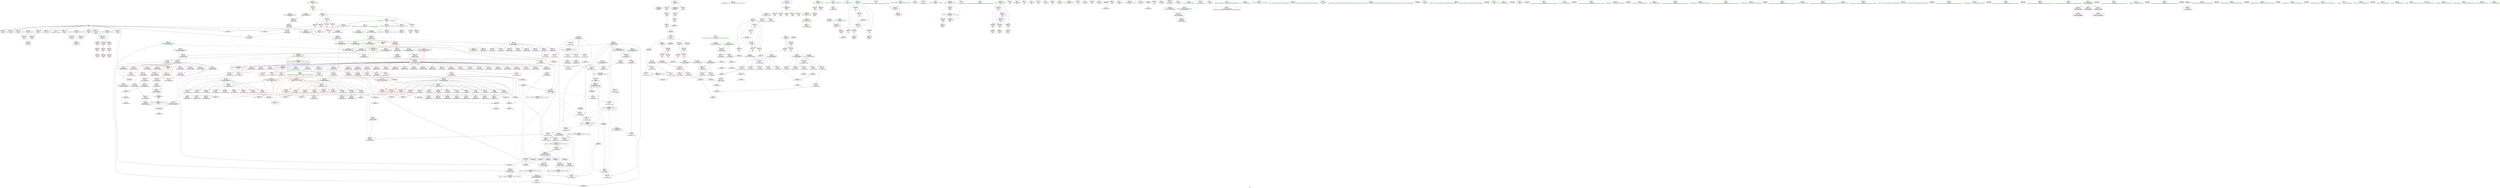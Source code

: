 digraph "SVFG" {
	label="SVFG";

	Node0x558ed867f5c0 [shape=record,color=grey,label="{NodeID: 0\nNullPtr}"];
	Node0x558ed867f5c0 -> Node0x558ed869fae0[style=solid];
	Node0x558ed867f5c0 -> Node0x558ed869fbe0[style=solid];
	Node0x558ed867f5c0 -> Node0x558ed869fcb0[style=solid];
	Node0x558ed867f5c0 -> Node0x558ed869fd80[style=solid];
	Node0x558ed867f5c0 -> Node0x558ed869fe50[style=solid];
	Node0x558ed867f5c0 -> Node0x558ed869ff20[style=solid];
	Node0x558ed867f5c0 -> Node0x558ed869fff0[style=solid];
	Node0x558ed867f5c0 -> Node0x558ed86a00c0[style=solid];
	Node0x558ed867f5c0 -> Node0x558ed86a0190[style=solid];
	Node0x558ed867f5c0 -> Node0x558ed86a0260[style=solid];
	Node0x558ed867f5c0 -> Node0x558ed86a4000[style=solid];
	Node0x558ed867f5c0 -> Node0x558ed86a56f0[style=solid];
	Node0x558ed867f5c0 -> Node0x558ed86c3df0[style=solid];
	Node0x558ed867f5c0 -> Node0x558ed86c4570[style=solid];
	Node0x558ed867f5c0 -> Node0x558ed86c5770[style=solid];
	Node0x558ed86a6a70 [shape=record,color=blue,label="{NodeID: 443\n609\<--767\nr\<--\n_ZN6solver6searchEiii\n}"];
	Node0x558ed86a6a70 -> Node0x558ed86ae270[style=dashed];
	Node0x558ed86a6a70 -> Node0x558ed86e0c00[style=dashed];
	Node0x558ed86a9f00 [shape=record,color=red,label="{NodeID: 277\n159\<--113\n\<--t\n_Z12print_statusiiddi\n}"];
	Node0x558ed86a9f00 -> Node0x558ed86c3c70[style=solid];
	Node0x558ed869a320 [shape=record,color=green,label="{NodeID: 111\n708\<--709\n_ZSt3maxIiERKT_S2_S2_\<--_ZSt3maxIiERKT_S2_S2__field_insensitive\n}"];
	Node0x558ed8719c70 [shape=record,color=black,label="{NodeID: 886\n525 = PHI(501, )\n}"];
	Node0x558ed86a3d00 [shape=record,color=blue,label="{NodeID: 388\n12\<--13\n_ZZ12print_statusiiddiE1L\<--\nGlob }"];
	Node0x558ed86a3d00 -> Node0x558ed86ebc90[style=dashed];
	Node0x558ed869f210 [shape=record,color=purple,label="{NodeID: 222\n655\<--623\narrayidx10\<--this1\n_ZN6solver6searchEiii\n}"];
	Node0x558ed869f210 -> Node0x558ed86ae4e0[style=solid];
	Node0x558ed869b570 [shape=record,color=green,label="{NodeID: 56\n187\<--188\nretval\<--retval_field_insensitive\nmain\n}"];
	Node0x558ed869b570 -> Node0x558ed86a9fd0[style=solid];
	Node0x558ed869b570 -> Node0x558ed86a45e0[style=solid];
	Node0x558ed86c40f0 [shape=record,color=grey,label="{NodeID: 665\n138 = cmp(137, 128, )\n}"];
	Node0x558ed86acc80 [shape=record,color=red,label="{NodeID: 333\n677\<--603\n\<--k.addr\n_ZN6solver6searchEiii\n|{<s0>47}}"];
	Node0x558ed86acc80:s0 -> Node0x558ed871b0c0[style=solid,color=red];
	Node0x558ed86a24b0 [shape=record,color=purple,label="{NodeID: 167\n54\<--4\n\<--_ZStL8__ioinit\n__cxx_global_var_init\n}"];
	Node0x558ed84dfad0 [shape=record,color=green,label="{NodeID: 1\n7\<--1\n__dso_handle\<--dummyObj\nGlob }"];
	Node0x558ed86a6b40 [shape=record,color=blue,label="{NodeID: 444\n779\<--769\narrayidx74\<--\n_ZN6solver6searchEiii\n}"];
	Node0x558ed86a6b40 -> Node0x558ed86e0200[style=dashed];
	Node0x558ed86a9fd0 [shape=record,color=red,label="{NodeID: 278\n403\<--187\n\<--retval\nmain\n}"];
	Node0x558ed86a9fd0 -> Node0x558ed86a0ec0[style=solid];
	Node0x558ed869a3f0 [shape=record,color=green,label="{NodeID: 112\n797\<--798\nretval\<--retval_field_insensitive\n_ZSt3maxIiERKT_S2_S2_\n}"];
	Node0x558ed869a3f0 -> Node0x558ed86af2b0[style=solid];
	Node0x558ed869a3f0 -> Node0x558ed86a6e80[style=solid];
	Node0x558ed869a3f0 -> Node0x558ed86a6f50[style=solid];
	Node0x558ed8719d80 [shape=record,color=black,label="{NodeID: 887\n185 = PHI()\n0th arg main }"];
	Node0x558ed8719d80 -> Node0x558ed86a46b0[style=solid];
	Node0x558ed86a3e00 [shape=record,color=blue,label="{NodeID: 389\n823\<--44\nllvm.global_ctors_0\<--\nGlob }"];
	Node0x558ed869f2e0 [shape=record,color=purple,label="{NodeID: 223\n660\<--623\nmem13\<--this1\n_ZN6solver6searchEiii\n}"];
	Node0x558ed869b640 [shape=record,color=green,label="{NodeID: 57\n189\<--190\nargc.addr\<--argc.addr_field_insensitive\nmain\n}"];
	Node0x558ed869b640 -> Node0x558ed86aa0a0[style=solid];
	Node0x558ed869b640 -> Node0x558ed86a46b0[style=solid];
	Node0x558ed86c4270 [shape=record,color=grey,label="{NodeID: 666\n657 = cmp(656, 658, )\n}"];
	Node0x558ed86acd50 [shape=record,color=red,label="{NodeID: 334\n686\<--603\n\<--k.addr\n_ZN6solver6searchEiii\n}"];
	Node0x558ed86acd50 -> Node0x558ed86a1d60[style=solid];
	Node0x558ed86a2580 [shape=record,color=purple,label="{NodeID: 168\n9\<--8\n\<--.str\nCan only get source location for instruction, argument, global var or function.}"];
	Node0x558ed86a2580 -> Node0x558ed86a3c30[style=solid];
	Node0x558ed8696e00 [shape=record,color=green,label="{NodeID: 2\n8\<--1\n.str\<--dummyObj\nGlob }"];
	Node0x558ed86a6c10 [shape=record,color=blue,label="{NodeID: 445\n599\<--769\nretval\<--\n_ZN6solver6searchEiii\n}"];
	Node0x558ed86a6c10 -> Node0x558ed86e0700[style=dashed];
	Node0x558ed86aa0a0 [shape=record,color=red,label="{NodeID: 279\n224\<--189\n\<--argc.addr\nmain\n}"];
	Node0x558ed86aa0a0 -> Node0x558ed86c55f0[style=solid];
	Node0x558ed869a4c0 [shape=record,color=green,label="{NodeID: 113\n799\<--800\n__a.addr\<--__a.addr_field_insensitive\n_ZSt3maxIiERKT_S2_S2_\n}"];
	Node0x558ed869a4c0 -> Node0x558ed86af380[style=solid];
	Node0x558ed869a4c0 -> Node0x558ed86af450[style=solid];
	Node0x558ed869a4c0 -> Node0x558ed86a6ce0[style=solid];
	Node0x558ed8719e50 [shape=record,color=black,label="{NodeID: 888\n487 = PHI(364, )\n0th arg _ZN6solver5solveEv }"];
	Node0x558ed8719e50 -> Node0x558ed86a5a30[style=solid];
	Node0x558ed86a3f00 [shape=record,color=blue,label="{NodeID: 390\n824\<--45\nllvm.global_ctors_1\<--_GLOBAL__sub_I_iwi_1_1.cpp\nGlob }"];
	Node0x558ed869f3b0 [shape=record,color=purple,label="{NodeID: 224\n663\<--623\narrayidx15\<--this1\n_ZN6solver6searchEiii\n}"];
	Node0x558ed869b710 [shape=record,color=green,label="{NodeID: 58\n191\<--192\nargv.addr\<--argv.addr_field_insensitive\nmain\n}"];
	Node0x558ed869b710 -> Node0x558ed86aa170[style=solid];
	Node0x558ed869b710 -> Node0x558ed86aa240[style=solid];
	Node0x558ed869b710 -> Node0x558ed86aa310[style=solid];
	Node0x558ed869b710 -> Node0x558ed86a4780[style=solid];
	Node0x558ed86c43f0 [shape=record,color=grey,label="{NodeID: 667\n695 = cmp(694, 128, )\n}"];
	Node0x558ed86ace20 [shape=record,color=red,label="{NodeID: 335\n698\<--603\n\<--k.addr\n_ZN6solver6searchEiii\n}"];
	Node0x558ed86ace20 -> Node0x558ed86a1e30[style=solid];
	Node0x558ed86a2680 [shape=record,color=purple,label="{NodeID: 169\n143\<--15\n\<--.str.1\n_Z12print_statusiiddi\n}"];
	Node0x558ed8696e90 [shape=record,color=green,label="{NodeID: 3\n12\<--1\n_ZZ12print_statusiiddiE1L\<--dummyObj\nGlob }"];
	Node0x558ed86a6ce0 [shape=record,color=blue,label="{NodeID: 446\n799\<--795\n__a.addr\<--__a\n_ZSt3maxIiERKT_S2_S2_\n}"];
	Node0x558ed86a6ce0 -> Node0x558ed86af380[style=dashed];
	Node0x558ed86a6ce0 -> Node0x558ed86af450[style=dashed];
	Node0x558ed86aa170 [shape=record,color=red,label="{NodeID: 280\n227\<--191\n\<--argv.addr\nmain\n}"];
	Node0x558ed86aa170 -> Node0x558ed86a85d0[style=solid];
	Node0x558ed869a590 [shape=record,color=green,label="{NodeID: 114\n801\<--802\n__b.addr\<--__b.addr_field_insensitive\n_ZSt3maxIiERKT_S2_S2_\n}"];
	Node0x558ed869a590 -> Node0x558ed86af520[style=solid];
	Node0x558ed869a590 -> Node0x558ed86a39c0[style=solid];
	Node0x558ed869a590 -> Node0x558ed86a6db0[style=solid];
	Node0x558ed8719ff0 [shape=record,color=black,label="{NodeID: 889\n432 = PHI(333, )\n0th arg _ZN6solverC2Ev }"];
	Node0x558ed8719ff0 -> Node0x558ed86a5620[style=solid];
	Node0x558ed86a4000 [shape=record,color=blue, style = dotted,label="{NodeID: 391\n825\<--3\nllvm.global_ctors_2\<--dummyVal\nGlob }"];
	Node0x558ed869f480 [shape=record,color=purple,label="{NodeID: 225\n666\<--623\narrayidx17\<--this1\n_ZN6solver6searchEiii\n}"];
	Node0x558ed869b7e0 [shape=record,color=green,label="{NodeID: 59\n193\<--194\nparallel\<--parallel_field_insensitive\nmain\n}"];
	Node0x558ed869b7e0 -> Node0x558ed86aa3e0[style=solid];
	Node0x558ed869b7e0 -> Node0x558ed86a4850[style=solid];
	Node0x558ed869b7e0 -> Node0x558ed86a4b90[style=solid];
	Node0x558ed86c4570 [shape=record,color=grey,label="{NodeID: 668\n382 = cmp(381, 3, )\n}"];
	Node0x558ed86acef0 [shape=record,color=red,label="{NodeID: 336\n714\<--603\n\<--k.addr\n_ZN6solver6searchEiii\n}"];
	Node0x558ed86acef0 -> Node0x558ed86a1f00[style=solid];
	Node0x558ed86a2750 [shape=record,color=purple,label="{NodeID: 170\n173\<--17\n\<--.str.2\n_Z12print_statusiiddi\n}"];
	Node0x558ed8696f20 [shape=record,color=green,label="{NodeID: 4\n13\<--1\n\<--dummyObj\nCan only get source location for instruction, argument, global var or function.}"];
	Node0x558ed86a6db0 [shape=record,color=blue,label="{NodeID: 447\n801\<--796\n__b.addr\<--__b\n_ZSt3maxIiERKT_S2_S2_\n}"];
	Node0x558ed86a6db0 -> Node0x558ed86af520[style=dashed];
	Node0x558ed86a6db0 -> Node0x558ed86a39c0[style=dashed];
	Node0x558ed86aa240 [shape=record,color=red,label="{NodeID: 281\n242\<--191\n\<--argv.addr\nmain\n}"];
	Node0x558ed86aa240 -> Node0x558ed86a86a0[style=solid];
	Node0x558ed869fa10 [shape=record,color=green,label="{NodeID: 115\n45\<--819\n_GLOBAL__sub_I_iwi_1_1.cpp\<--_GLOBAL__sub_I_iwi_1_1.cpp_field_insensitive\n}"];
	Node0x558ed869fa10 -> Node0x558ed86a3f00[style=solid];
	Node0x558ed871a130 [shape=record,color=black,label="{NodeID: 890\n795 = PHI(609, 609, 609, 609, )\n0th arg _ZSt3maxIiERKT_S2_S2_ }"];
	Node0x558ed871a130 -> Node0x558ed86a6ce0[style=solid];
	Node0x558ed86a4100 [shape=record,color=blue,label="{NodeID: 392\n103\<--98\nc.addr\<--c\n_Z12print_statusiiddi\n}"];
	Node0x558ed86a4100 -> Node0x558ed86a9130[style=dashed];
	Node0x558ed86a4100 -> Node0x558ed86a9200[style=dashed];
	Node0x558ed86a4100 -> Node0x558ed86a92d0[style=dashed];
	Node0x558ed86a4100 -> Node0x558ed86a93a0[style=dashed];
	Node0x558ed86a4100 -> Node0x558ed86a9470[style=dashed];
	Node0x558ed869f550 [shape=record,color=purple,label="{NodeID: 226\n669\<--623\narrayidx19\<--this1\n_ZN6solver6searchEiii\n}"];
	Node0x558ed869f550 -> Node0x558ed86ae5b0[style=solid];
	Node0x558ed869b8b0 [shape=record,color=green,label="{NodeID: 60\n195\<--196\nstatus\<--status_field_insensitive\nmain\n}"];
	Node0x558ed869b8b0 -> Node0x558ed86aa4b0[style=solid];
	Node0x558ed869b8b0 -> Node0x558ed86aa580[style=solid];
	Node0x558ed869b8b0 -> Node0x558ed86aa650[style=solid];
	Node0x558ed869b8b0 -> Node0x558ed86a4920[style=solid];
	Node0x558ed869b8b0 -> Node0x558ed86a4ac0[style=solid];
	Node0x558ed869b8b0 -> Node0x558ed86a4c60[style=solid];
	Node0x558ed86c46f0 [shape=record,color=grey,label="{NodeID: 669\n809 = cmp(806, 808, )\n}"];
	Node0x558ed86acfc0 [shape=record,color=red,label="{NodeID: 337\n725\<--603\n\<--k.addr\n_ZN6solver6searchEiii\n}"];
	Node0x558ed86acfc0 -> Node0x558ed86c3070[style=solid];
	Node0x558ed86a2820 [shape=record,color=purple,label="{NodeID: 171\n232\<--19\n\<--.str.3\nmain\n}"];
	Node0x558ed8696fb0 [shape=record,color=green,label="{NodeID: 5\n14\<--1\nstderr\<--dummyObj\nGlob }"];
	Node0x558ed86a6e80 [shape=record,color=blue,label="{NodeID: 448\n797\<--811\nretval\<--\n_ZSt3maxIiERKT_S2_S2_\n}"];
	Node0x558ed86a6e80 -> Node0x558ed86dc600[style=dashed];
	Node0x558ed86aa310 [shape=record,color=red,label="{NodeID: 282\n254\<--191\n\<--argv.addr\nmain\n}"];
	Node0x558ed86aa310 -> Node0x558ed86a35b0[style=solid];
	Node0x558ed869fae0 [shape=record,color=black,label="{NodeID: 116\n2\<--3\ndummyVal\<--dummyVal\n}"];
	Node0x558ed871a4e0 [shape=record,color=black,label="{NodeID: 891\n796 = PHI(611, 613, 615, 617, )\n1st arg _ZSt3maxIiERKT_S2_S2_ }"];
	Node0x558ed871a4e0 -> Node0x558ed86a6db0[style=solid];
	Node0x558ed86a41d0 [shape=record,color=blue,label="{NodeID: 393\n105\<--99\nC.addr\<--C\n_Z12print_statusiiddi\n}"];
	Node0x558ed86a41d0 -> Node0x558ed86a9540[style=dashed];
	Node0x558ed86a41d0 -> Node0x558ed86a9610[style=dashed];
	Node0x558ed86a41d0 -> Node0x558ed86a96e0[style=dashed];
	Node0x558ed86a41d0 -> Node0x558ed86a97b0[style=dashed];
	Node0x558ed86a41d0 -> Node0x558ed86a9880[style=dashed];
	Node0x558ed869f620 [shape=record,color=purple,label="{NodeID: 227\n681\<--623\nP\<--this1\n_ZN6solver6searchEiii\n}"];
	Node0x558ed869f620 -> Node0x558ed86ae680[style=solid];
	Node0x558ed869b980 [shape=record,color=green,label="{NodeID: 61\n197\<--198\ni\<--i_field_insensitive\nmain\n}"];
	Node0x558ed869b980 -> Node0x558ed86aa720[style=solid];
	Node0x558ed869b980 -> Node0x558ed86aa7f0[style=solid];
	Node0x558ed869b980 -> Node0x558ed86aa8c0[style=solid];
	Node0x558ed869b980 -> Node0x558ed86aa990[style=solid];
	Node0x558ed869b980 -> Node0x558ed86a49f0[style=solid];
	Node0x558ed869b980 -> Node0x558ed86a4d30[style=solid];
	Node0x558ed86c4870 [shape=record,color=grey,label="{NodeID: 670\n675 = cmp(674, 128, )\n}"];
	Node0x558ed86ad090 [shape=record,color=red,label="{NodeID: 338\n732\<--603\n\<--k.addr\n_ZN6solver6searchEiii\n}"];
	Node0x558ed86ad090 -> Node0x558ed86a1fd0[style=solid];
	Node0x558ed86a28f0 [shape=record,color=purple,label="{NodeID: 172\n247\<--21\n\<--.str.4\nmain\n}"];
	Node0x558ed86977f0 [shape=record,color=green,label="{NodeID: 6\n15\<--1\n.str.1\<--dummyObj\nGlob }"];
	Node0x558ed86a6f50 [shape=record,color=blue,label="{NodeID: 449\n797\<--814\nretval\<--\n_ZSt3maxIiERKT_S2_S2_\n}"];
	Node0x558ed86a6f50 -> Node0x558ed86dc600[style=dashed];
	Node0x558ed86aa3e0 [shape=record,color=red,label="{NodeID: 283\n297\<--193\n\<--parallel\nmain\n}"];
	Node0x558ed86aa3e0 -> Node0x558ed86a0ab0[style=solid];
	Node0x558ed869fbe0 [shape=record,color=black,label="{NodeID: 117\n186\<--3\nargv\<--dummyVal\nmain\n1st arg main }"];
	Node0x558ed869fbe0 -> Node0x558ed86a4780[style=solid];
	Node0x558ed871a6e0 [shape=record,color=black,label="{NodeID: 892\n98 = PHI(322, )\n0th arg _Z12print_statusiiddi }"];
	Node0x558ed871a6e0 -> Node0x558ed86a4100[style=solid];
	Node0x558ed86a42a0 [shape=record,color=blue,label="{NodeID: 394\n107\<--100\nt0.addr\<--t0\n_Z12print_statusiiddi\n}"];
	Node0x558ed86a42a0 -> Node0x558ed86a9950[style=dashed];
	Node0x558ed86a42a0 -> Node0x558ed86a9a20[style=dashed];
	Node0x558ed869f6f0 [shape=record,color=purple,label="{NodeID: 228\n685\<--623\nH26\<--this1\n_ZN6solver6searchEiii\n}"];
	Node0x558ed869ba50 [shape=record,color=green,label="{NodeID: 62\n199\<--200\nt0\<--t0_field_insensitive\nmain\n}"];
	Node0x558ed869ba50 -> Node0x558ed86aaa60[style=solid];
	Node0x558ed869ba50 -> Node0x558ed86aab30[style=solid];
	Node0x558ed869ba50 -> Node0x558ed86a4e00[style=solid];
	Node0x558ed86c49f0 [shape=record,color=grey,label="{NodeID: 671\n127 = cmp(126, 128, )\n}"];
	Node0x558ed86ad160 [shape=record,color=red,label="{NodeID: 339\n742\<--603\n\<--k.addr\n_ZN6solver6searchEiii\n|{<s0>51}}"];
	Node0x558ed86ad160:s0 -> Node0x558ed871b0c0[style=solid,color=red];
	Node0x558ed86a29c0 [shape=record,color=purple,label="{NodeID: 173\n257\<--23\n\<--.str.5\nmain\n}"];
	Node0x558ed8697880 [shape=record,color=green,label="{NodeID: 7\n17\<--1\n.str.2\<--dummyObj\nGlob }"];
	Node0x558ed86aa4b0 [shape=record,color=red,label="{NodeID: 284\n274\<--195\n\<--status\nmain\n}"];
	Node0x558ed86aa4b0 -> Node0x558ed86a09e0[style=solid];
	Node0x558ed869fcb0 [shape=record,color=black,label="{NodeID: 118\n307\<--3\n\<--dummyVal\nmain\n}"];
	Node0x558ed871a7f0 [shape=record,color=black,label="{NodeID: 893\n99 = PHI(323, )\n1st arg _Z12print_statusiiddi }"];
	Node0x558ed871a7f0 -> Node0x558ed86a41d0[style=solid];
	Node0x558ed86a4370 [shape=record,color=blue,label="{NodeID: 395\n109\<--101\nt1.addr\<--t1\n_Z12print_statusiiddi\n}"];
	Node0x558ed86a4370 -> Node0x558ed86a9af0[style=dashed];
	Node0x558ed86a4370 -> Node0x558ed86a9bc0[style=dashed];
	Node0x558ed869f7c0 [shape=record,color=purple,label="{NodeID: 229\n688\<--623\narrayidx28\<--this1\n_ZN6solver6searchEiii\n}"];
	Node0x558ed869f7c0 -> Node0x558ed86ae750[style=solid];
	Node0x558ed869bb20 [shape=record,color=green,label="{NodeID: 63\n201\<--202\nt1\<--t1_field_insensitive\nmain\n}"];
	Node0x558ed869bb20 -> Node0x558ed86aac00[style=solid];
	Node0x558ed869bb20 -> Node0x558ed86aacd0[style=solid];
	Node0x558ed869bb20 -> Node0x558ed86a4ed0[style=solid];
	Node0x558ed86c4b70 [shape=record,color=grey,label="{NodeID: 672\n723 = cmp(722, 128, )\n}"];
	Node0x558ed86ad230 [shape=record,color=red,label="{NodeID: 340\n757\<--603\n\<--k.addr\n_ZN6solver6searchEiii\n|{<s0>53}}"];
	Node0x558ed86ad230:s0 -> Node0x558ed871b0c0[style=solid,color=red];
	Node0x558ed86a2a90 [shape=record,color=purple,label="{NodeID: 174\n281\<--25\n\<--.str.6\nmain\n}"];
	Node0x558ed8697910 [shape=record,color=green,label="{NodeID: 8\n19\<--1\n.str.3\<--dummyObj\nGlob }"];
	Node0x558ed86aa580 [shape=record,color=red,label="{NodeID: 285\n300\<--195\n\<--status\nmain\n}"];
	Node0x558ed86aa580 -> Node0x558ed86a0b80[style=solid];
	Node0x558ed869fd80 [shape=record,color=black,label="{NodeID: 119\n308\<--3\n\<--dummyVal\nmain\n}"];
	Node0x558ed869fd80 -> Node0x558ed86a5070[style=solid];
	Node0x558ed871a900 [shape=record,color=black,label="{NodeID: 894\n100 = PHI(324, )\n2nd arg _Z12print_statusiiddi }"];
	Node0x558ed871a900 -> Node0x558ed86a42a0[style=solid];
	Node0x558ed86eaa10 [shape=record,color=yellow,style=double,label="{NodeID: 728\n49V_1 = ENCHI(MR_49V_0)\npts\{329 \}\nFun[_ZN6solver5inputEv]}"];
	Node0x558ed86eaa10 -> Node0x558ed86abf80[style=dashed];
	Node0x558ed86a4440 [shape=record,color=blue,label="{NodeID: 396\n111\<--102\nnth.addr\<--nth\n_Z12print_statusiiddi\n}"];
	Node0x558ed86a4440 -> Node0x558ed86a9c90[style=dashed];
	Node0x558ed86a4440 -> Node0x558ed86a9d60[style=dashed];
	Node0x558ed869f890 [shape=record,color=purple,label="{NodeID: 230\n692\<--623\nP30\<--this1\n_ZN6solver6searchEiii\n}"];
	Node0x558ed869f890 -> Node0x558ed86ae820[style=solid];
	Node0x558ed869bbf0 [shape=record,color=green,label="{NodeID: 64\n203\<--204\ntmp\<--tmp_field_insensitive\nmain\n}"];
	Node0x558ed86f6a50 [shape=record,color=yellow,style=double,label="{NodeID: 839\n49V_5 = CSCHI(MR_49V_4)\npts\{329 \}\nCS[]|{<s0>25|<s1>26}}"];
	Node0x558ed86f6a50:s0 -> Node0x558ed86eaa10[style=dashed,color=red];
	Node0x558ed86f6a50:s1 -> Node0x558ed86ecbd0[style=dashed,color=red];
	Node0x558ed86c4cf0 [shape=record,color=grey,label="{NodeID: 673\n586 = cmp(585, 561, )\n}"];
	Node0x558ed86ad300 [shape=record,color=red,label="{NodeID: 341\n771\<--603\n\<--k.addr\n_ZN6solver6searchEiii\n}"];
	Node0x558ed86ad300 -> Node0x558ed86a20a0[style=solid];
	Node0x558ed86a2b60 [shape=record,color=purple,label="{NodeID: 175\n304\<--28\n\<--.str.7\nmain\n}"];
	Node0x558ed86979a0 [shape=record,color=green,label="{NodeID: 9\n21\<--1\n.str.4\<--dummyObj\nGlob }"];
	Node0x558ed86aa650 [shape=record,color=red,label="{NodeID: 286\n319\<--195\n\<--status\nmain\n}"];
	Node0x558ed86aa650 -> Node0x558ed86a0c50[style=solid];
	Node0x558ed869fe50 [shape=record,color=black,label="{NodeID: 120\n310\<--3\n\<--dummyVal\nmain\n}"];
	Node0x558ed869fe50 -> Node0x558ed86a5140[style=solid];
	Node0x558ed871aa10 [shape=record,color=black,label="{NodeID: 895\n101 = PHI(325, )\n3rd arg _Z12print_statusiiddi }"];
	Node0x558ed871aa10 -> Node0x558ed86a4370[style=solid];
	Node0x558ed86a4510 [shape=record,color=blue,label="{NodeID: 397\n113\<--148\nt\<--call7\n_Z12print_statusiiddi\n}"];
	Node0x558ed86a4510 -> Node0x558ed86a9e30[style=dashed];
	Node0x558ed86a4510 -> Node0x558ed86a9f00[style=dashed];
	Node0x558ed86a4510 -> Node0x558ed86e3e00[style=dashed];
	Node0x558ed86a79e0 [shape=record,color=purple,label="{NodeID: 231\n697\<--623\nG\<--this1\n_ZN6solver6searchEiii\n}"];
	Node0x558ed869bcc0 [shape=record,color=green,label="{NodeID: 65\n205\<--206\nexn.slot\<--exn.slot_field_insensitive\nmain\n}"];
	Node0x558ed869bcc0 -> Node0x558ed86aada0[style=solid];
	Node0x558ed869bcc0 -> Node0x558ed86a5070[style=solid];
	Node0x558ed869bcc0 -> Node0x558ed86a53b0[style=solid];
	Node0x558ed86c4e70 [shape=record,color=grey,label="{NodeID: 674\n468 = cmp(465, 467, )\n}"];
	Node0x558ed86ad3d0 [shape=record,color=red,label="{NodeID: 342\n642\<--605\n\<--p.addr\n_ZN6solver6searchEiii\n|{<s0>46}}"];
	Node0x558ed86ad3d0:s0 -> Node0x558ed871b340[style=solid,color=red];
	Node0x558ed86a2c30 [shape=record,color=purple,label="{NodeID: 176\n342\<--30\n\<--.str.8\nmain\n}"];
	Node0x558ed8697a30 [shape=record,color=green,label="{NodeID: 10\n23\<--1\n.str.5\<--dummyObj\nGlob }"];
	Node0x558ed86aa720 [shape=record,color=red,label="{NodeID: 287\n223\<--197\n\<--i\nmain\n}"];
	Node0x558ed86aa720 -> Node0x558ed86c55f0[style=solid];
	Node0x558ed869ff20 [shape=record,color=black,label="{NodeID: 121\n350\<--3\n\<--dummyVal\nmain\n}"];
	Node0x558ed871ab20 [shape=record,color=black,label="{NodeID: 896\n102 = PHI(134, )\n4th arg _Z12print_statusiiddi }"];
	Node0x558ed871ab20 -> Node0x558ed86a4440[style=solid];
	Node0x558ed86a45e0 [shape=record,color=blue,label="{NodeID: 398\n187\<--128\nretval\<--\nmain\n}"];
	Node0x558ed86a7a70 [shape=record,color=purple,label="{NodeID: 232\n700\<--623\narrayidx34\<--this1\n_ZN6solver6searchEiii\n}"];
	Node0x558ed86a7a70 -> Node0x558ed86ae8f0[style=solid];
	Node0x558ed869bd90 [shape=record,color=green,label="{NodeID: 66\n207\<--208\nehselector.slot\<--ehselector.slot_field_insensitive\nmain\n}"];
	Node0x558ed869bd90 -> Node0x558ed86aae70[style=solid];
	Node0x558ed869bd90 -> Node0x558ed86a5140[style=solid];
	Node0x558ed869bd90 -> Node0x558ed86a5480[style=solid];
	Node0x558ed86f6d10 [shape=record,color=yellow,style=double,label="{NodeID: 841\n49V_2 = CSCHI(MR_49V_1)\npts\{329 \}\nCS[]|{<s0>40|<s1>40|<s2>40|<s3>40|<s4>40|<s5>40}}"];
	Node0x558ed86f6d10:s0 -> Node0x558ed86ac2c0[style=dashed,color=red];
	Node0x558ed86f6d10:s1 -> Node0x558ed86ac390[style=dashed,color=red];
	Node0x558ed86f6d10:s2 -> Node0x558ed86ac460[style=dashed,color=red];
	Node0x558ed86f6d10:s3 -> Node0x558ed86ac530[style=dashed,color=red];
	Node0x558ed86f6d10:s4 -> Node0x558ed86a5ca0[style=dashed,color=red];
	Node0x558ed86f6d10:s5 -> Node0x558ed86a5d70[style=dashed,color=red];
	Node0x558ed86c4ff0 [shape=record,color=grey,label="{NodeID: 675\n249 = cmp(248, 128, )\n}"];
	Node0x558ed86ad4a0 [shape=record,color=red,label="{NodeID: 343\n650\<--605\n\<--p.addr\n_ZN6solver6searchEiii\n}"];
	Node0x558ed86ad4a0 -> Node0x558ed86a1950[style=solid];
	Node0x558ed86a2d00 [shape=record,color=purple,label="{NodeID: 177\n343\<--32\n\<--.str.9\nmain\n}"];
	Node0x558ed8697ac0 [shape=record,color=green,label="{NodeID: 11\n25\<--1\n.str.6\<--dummyObj\nGlob }"];
	Node0x558ed86aa7f0 [shape=record,color=red,label="{NodeID: 288\n228\<--197\n\<--i\nmain\n}"];
	Node0x558ed86aa7f0 -> Node0x558ed86a0840[style=solid];
	Node0x558ed869fff0 [shape=record,color=black,label="{NodeID: 122\n351\<--3\n\<--dummyVal\nmain\n}"];
	Node0x558ed869fff0 -> Node0x558ed86a53b0[style=solid];
	Node0x558ed871ac30 [shape=record,color=black,label="{NodeID: 897\n595 = PHI(491, 623, 623, 623, 623, 623, )\n0th arg _ZN6solver6searchEiii }"];
	Node0x558ed871ac30 -> Node0x558ed86a5e40[style=solid];
	Node0x558ed86a46b0 [shape=record,color=blue,label="{NodeID: 399\n189\<--185\nargc.addr\<--argc\nmain\n}"];
	Node0x558ed86a46b0 -> Node0x558ed86aa0a0[style=dashed];
	Node0x558ed86a7b40 [shape=record,color=purple,label="{NodeID: 233\n713\<--623\nH38\<--this1\n_ZN6solver6searchEiii\n}"];
	Node0x558ed869be60 [shape=record,color=green,label="{NodeID: 67\n209\<--210\nC\<--C_field_insensitive\nmain\n}"];
	Node0x558ed869be60 -> Node0x558ed86aaf40[style=solid];
	Node0x558ed869be60 -> Node0x558ed86ab010[style=solid];
	Node0x558ed869be60 -> Node0x558ed86a4fa0[style=solid];
	Node0x558ed86f6e70 [shape=record,color=yellow,style=double,label="{NodeID: 842\n49V_3 = CSCHI(MR_49V_2)\npts\{329 \}\nCS[]|{<s0>26}}"];
	Node0x558ed86f6e70:s0 -> Node0x558ed86e5c00[style=dashed,color=blue];
	Node0x558ed86c5170 [shape=record,color=grey,label="{NodeID: 676\n317 = cmp(315, 316, )\n}"];
	Node0x558ed86ad570 [shape=record,color=red,label="{NodeID: 344\n664\<--605\n\<--p.addr\n_ZN6solver6searchEiii\n}"];
	Node0x558ed86ad570 -> Node0x558ed86a1bc0[style=solid];
	Node0x558ed86a2dd0 [shape=record,color=purple,label="{NodeID: 178\n344\<--34\n\<--__PRETTY_FUNCTION__.main\nmain\n}"];
	Node0x558ed8697b50 [shape=record,color=green,label="{NodeID: 12\n27\<--1\n_ZSt3cin\<--dummyObj\nGlob }"];
	Node0x558ed86aa8c0 [shape=record,color=red,label="{NodeID: 289\n243\<--197\n\<--i\nmain\n}"];
	Node0x558ed86aa8c0 -> Node0x558ed86a0910[style=solid];
	Node0x558ed86a00c0 [shape=record,color=black,label="{NodeID: 123\n353\<--3\n\<--dummyVal\nmain\n}"];
	Node0x558ed86a00c0 -> Node0x558ed86a5480[style=solid];
	Node0x558ed871b0c0 [shape=record,color=black,label="{NodeID: 898\n596 = PHI(128, 641, 677, 726, 742, 757, )\n1st arg _ZN6solver6searchEiii }"];
	Node0x558ed871b0c0 -> Node0x558ed86a5f10[style=solid];
	Node0x558ed86eb800 [shape=record,color=yellow,style=double,label="{NodeID: 732\n6V_1 = ENCHI(MR_6V_0)\npts\{1 \}\nFun[_ZN6solver6printfEPKcz]}"];
	Node0x558ed86eb800 -> Node0x558ed86a8df0[style=dashed];
	Node0x558ed86a4780 [shape=record,color=blue,label="{NodeID: 400\n191\<--186\nargv.addr\<--argv\nmain\n}"];
	Node0x558ed86a4780 -> Node0x558ed86aa170[style=dashed];
	Node0x558ed86a4780 -> Node0x558ed86aa240[style=dashed];
	Node0x558ed86a4780 -> Node0x558ed86aa310[style=dashed];
	Node0x558ed86a7c10 [shape=record,color=purple,label="{NodeID: 234\n716\<--623\narrayidx40\<--this1\n_ZN6solver6searchEiii\n}"];
	Node0x558ed86a7c10 -> Node0x558ed86aea90[style=solid];
	Node0x558ed869bf30 [shape=record,color=green,label="{NodeID: 68\n211\<--212\nc\<--c_field_insensitive\nmain\n}"];
	Node0x558ed869bf30 -> Node0x558ed86ab0e0[style=solid];
	Node0x558ed869bf30 -> Node0x558ed86ab1b0[style=solid];
	Node0x558ed869bf30 -> Node0x558ed86ab280[style=solid];
	Node0x558ed869bf30 -> Node0x558ed86ab350[style=solid];
	Node0x558ed869bf30 -> Node0x558ed86a5210[style=solid];
	Node0x558ed869bf30 -> Node0x558ed86a5550[style=solid];
	Node0x558ed86c52f0 [shape=record,color=grey,label="{NodeID: 677\n236 = cmp(233, 128, )\n}"];
	Node0x558ed86ad640 [shape=record,color=red,label="{NodeID: 345\n674\<--605\n\<--p.addr\n_ZN6solver6searchEiii\n}"];
	Node0x558ed86ad640 -> Node0x558ed86c4870[style=solid];
	Node0x558ed86a2ea0 [shape=record,color=purple,label="{NodeID: 179\n394\<--37\n\<--.str.10\nmain\n}"];
	Node0x558ed8697be0 [shape=record,color=green,label="{NodeID: 13\n28\<--1\n.str.7\<--dummyObj\nGlob }"];
	Node0x558ed838d2d0 [shape=record,color=black,label="{NodeID: 622\n704 = PHI(701, 128, )\n}"];
	Node0x558ed838d2d0 -> Node0x558ed86c2470[style=solid];
	Node0x558ed86aa990 [shape=record,color=red,label="{NodeID: 290\n265\<--197\n\<--i\nmain\n}"];
	Node0x558ed86aa990 -> Node0x558ed86c1270[style=solid];
	Node0x558ed86a0190 [shape=record,color=black,label="{NodeID: 124\n407\<--3\nlpad.val\<--dummyVal\nmain\n}"];
	Node0x558ed871b340 [shape=record,color=black,label="{NodeID: 899\n597 = PHI(128, 642, 679, 727, 743, 759, )\n2nd arg _ZN6solver6searchEiii }"];
	Node0x558ed871b340 -> Node0x558ed86a5fe0[style=solid];
	Node0x558ed86a4850 [shape=record,color=blue,label="{NodeID: 401\n193\<--219\nparallel\<--\nmain\n}"];
	Node0x558ed86a4850 -> Node0x558ed86e4800[style=dashed];
	Node0x558ed86a7ce0 [shape=record,color=purple,label="{NodeID: 235\n720\<--623\nP42\<--this1\n_ZN6solver6searchEiii\n}"];
	Node0x558ed86a7ce0 -> Node0x558ed86aeb60[style=solid];
	Node0x558ed869c000 [shape=record,color=green,label="{NodeID: 69\n213\<--214\ns\<--s_field_insensitive\nmain\n}"];
	Node0x558ed869c000 -> Node0x558ed86ab420[style=solid];
	Node0x558ed869c000 -> Node0x558ed86ab4f0[style=solid];
	Node0x558ed869c000 -> Node0x558ed86ab5c0[style=solid];
	Node0x558ed869c000 -> Node0x558ed86ab690[style=solid];
	Node0x558ed869c000 -> Node0x558ed86ab760[style=solid];
	Node0x558ed869c000 -> Node0x558ed86a52e0[style=solid];
	Node0x558ed86c5470 [shape=record,color=grey,label="{NodeID: 678\n627 = cmp(624, 626, )\n}"];
	Node0x558ed86ad710 [shape=record,color=red,label="{NodeID: 346\n678\<--605\n\<--p.addr\n_ZN6solver6searchEiii\n}"];
	Node0x558ed86ad710 -> Node0x558ed86c0f70[style=solid];
	Node0x558ed86a2f70 [shape=record,color=purple,label="{NodeID: 180\n504\<--39\n\<--.str.11\n_ZN6solver5solveEv\n|{<s0>40}}"];
	Node0x558ed86a2f70:s0 -> Node0x558ed8719b30[style=solid,color=red];
	Node0x558ed8697ca0 [shape=record,color=green,label="{NodeID: 14\n30\<--1\n.str.8\<--dummyObj\nGlob }"];
	Node0x558ed86c01f0 [shape=record,color=grey,label="{NodeID: 623\n126 = Binary(123, 125, )\n}"];
	Node0x558ed86c01f0 -> Node0x558ed86c49f0[style=solid];
	Node0x558ed86aaa60 [shape=record,color=red,label="{NodeID: 291\n279\<--199\n\<--t0\nmain\n}"];
	Node0x558ed86aaa60 -> Node0x558ed86c28f0[style=solid];
	Node0x558ed86a0260 [shape=record,color=black,label="{NodeID: 125\n408\<--3\nlpad.val51\<--dummyVal\nmain\n}"];
	Node0x558ed871b5c0 [shape=record,color=black,label="{NodeID: 900\n598 = PHI(128, 128, 683, 729, 750, 763, )\n3rd arg _ZN6solver6searchEiii }"];
	Node0x558ed871b5c0 -> Node0x558ed86a60b0[style=solid];
	Node0x558ed86a4920 [shape=record,color=blue,label="{NodeID: 402\n195\<--219\nstatus\<--\nmain\n}"];
	Node0x558ed86a4920 -> Node0x558ed86aa4b0[style=dashed];
	Node0x558ed86a4920 -> Node0x558ed86aa580[style=dashed];
	Node0x558ed86a4920 -> Node0x558ed86aa650[style=dashed];
	Node0x558ed86a4920 -> Node0x558ed86a4ac0[style=dashed];
	Node0x558ed86a4920 -> Node0x558ed86a4c60[style=dashed];
	Node0x558ed86a7db0 [shape=record,color=purple,label="{NodeID: 236\n728\<--623\nQ\<--this1\n_ZN6solver6searchEiii\n}"];
	Node0x558ed86a7db0 -> Node0x558ed86aec30[style=solid];
	Node0x558ed869c0d0 [shape=record,color=green,label="{NodeID: 70\n234\<--235\nstrcmp\<--strcmp_field_insensitive\n}"];
	Node0x558ed86c55f0 [shape=record,color=grey,label="{NodeID: 679\n225 = cmp(223, 224, )\n}"];
	Node0x558ed86ad7e0 [shape=record,color=red,label="{NodeID: 347\n727\<--605\n\<--p.addr\n_ZN6solver6searchEiii\n|{<s0>49}}"];
	Node0x558ed86ad7e0:s0 -> Node0x558ed871b340[style=solid,color=red];
	Node0x558ed86a3040 [shape=record,color=purple,label="{NodeID: 181\n589\<--41\n\<--.str.12\n_ZN6solver6printfEPKcz\n}"];
	Node0x558ed8697da0 [shape=record,color=green,label="{NodeID: 15\n32\<--1\n.str.9\<--dummyObj\nGlob }"];
	Node0x558ed86c0370 [shape=record,color=grey,label="{NodeID: 624\n90 = Binary(84, 88, )\n}"];
	Node0x558ed86c0370 -> Node0x558ed86a05d0[style=solid];
	Node0x558ed86aab30 [shape=record,color=red,label="{NodeID: 292\n324\<--199\n\<--t0\nmain\n|{<s0>20}}"];
	Node0x558ed86aab30:s0 -> Node0x558ed871a900[style=solid,color=red];
	Node0x558ed86a0330 [shape=record,color=black,label="{NodeID: 126\n56\<--57\n\<--_ZNSt8ios_base4InitD1Ev\nCan only get source location for instruction, argument, global var or function.}"];
	Node0x558ed86ebaa0 [shape=record,color=yellow,style=double,label="{NodeID: 735\n2V_1 = ENCHI(MR_2V_0)\npts\{780000 \}\nFun[_Z3secv]}"];
	Node0x558ed86ebaa0 -> Node0x558ed86a8f90[style=dashed];
	Node0x558ed86a49f0 [shape=record,color=blue,label="{NodeID: 403\n197\<--134\ni\<--\nmain\n}"];
	Node0x558ed86a49f0 -> Node0x558ed86aa720[style=dashed];
	Node0x558ed86a49f0 -> Node0x558ed86aa7f0[style=dashed];
	Node0x558ed86a49f0 -> Node0x558ed86aa8c0[style=dashed];
	Node0x558ed86a49f0 -> Node0x558ed86aa990[style=dashed];
	Node0x558ed86a49f0 -> Node0x558ed86a4d30[style=dashed];
	Node0x558ed86a7e80 [shape=record,color=purple,label="{NodeID: 237\n731\<--623\nG49\<--this1\n_ZN6solver6searchEiii\n}"];
	Node0x558ed869c1d0 [shape=record,color=green,label="{NodeID: 71\n260\<--261\nexit\<--exit_field_insensitive\n}"];
	Node0x558ed86c5770 [shape=record,color=grey,label="{NodeID: 680\n339 = cmp(338, 3, )\n}"];
	Node0x558ed86ad8b0 [shape=record,color=red,label="{NodeID: 348\n743\<--605\n\<--p.addr\n_ZN6solver6searchEiii\n|{<s0>51}}"];
	Node0x558ed86ad8b0:s0 -> Node0x558ed871b340[style=solid,color=red];
	Node0x558ed86a3110 [shape=record,color=purple,label="{NodeID: 182\n823\<--43\nllvm.global_ctors_0\<--llvm.global_ctors\nGlob }"];
	Node0x558ed86a3110 -> Node0x558ed86a3e00[style=solid];
	Node0x558ed8697ea0 [shape=record,color=green,label="{NodeID: 16\n34\<--1\n__PRETTY_FUNCTION__.main\<--dummyObj\nGlob }"];
	Node0x558ed86c04f0 [shape=record,color=grey,label="{NodeID: 625\n135 = Binary(133, 136, )\n}"];
	Node0x558ed86c04f0 -> Node0x558ed86c07f0[style=solid];
	Node0x558ed86aac00 [shape=record,color=red,label="{NodeID: 293\n278\<--201\n\<--t1\nmain\n}"];
	Node0x558ed86aac00 -> Node0x558ed86c28f0[style=solid];
	Node0x558ed86a0430 [shape=record,color=black,label="{NodeID: 127\n84\<--83\nconv\<--\n_Z3secv\n}"];
	Node0x558ed86a0430 -> Node0x558ed86c0370[style=solid];
	Node0x558ed86ebbb0 [shape=record,color=yellow,style=double,label="{NodeID: 736\n4V_1 = ENCHI(MR_4V_0)\npts\{780001 \}\nFun[_Z3secv]}"];
	Node0x558ed86ebbb0 -> Node0x558ed86a9060[style=dashed];
	Node0x558ed86a4ac0 [shape=record,color=blue,label="{NodeID: 404\n195\<--239\nstatus\<--\nmain\n}"];
	Node0x558ed86a4ac0 -> Node0x558ed86aa4b0[style=dashed];
	Node0x558ed86a4ac0 -> Node0x558ed86aa580[style=dashed];
	Node0x558ed86a4ac0 -> Node0x558ed86aa650[style=dashed];
	Node0x558ed86a4ac0 -> Node0x558ed86a4ac0[style=dashed];
	Node0x558ed86a4ac0 -> Node0x558ed86a4c60[style=dashed];
	Node0x558ed86a7f50 [shape=record,color=purple,label="{NodeID: 238\n734\<--623\narrayidx51\<--this1\n_ZN6solver6searchEiii\n}"];
	Node0x558ed86a7f50 -> Node0x558ed86aed00[style=solid];
	Node0x558ed869c2d0 [shape=record,color=green,label="{NodeID: 72\n285\<--286\n_ZNSt7__cxx1112basic_stringIcSt11char_traitsIcESaIcEEC1Ev\<--_ZNSt7__cxx1112basic_stringIcSt11char_traitsIcESaIcEEC1Ev_field_insensitive\n}"];
	Node0x558ed86c58f0 [shape=record,color=grey,label="{NodeID: 681\n638 = cmp(637, 128, )\n}"];
	Node0x558ed86ad980 [shape=record,color=red,label="{NodeID: 349\n758\<--605\n\<--p.addr\n_ZN6solver6searchEiii\n}"];
	Node0x558ed86ad980 -> Node0x558ed86c3370[style=solid];
	Node0x558ed86a3210 [shape=record,color=purple,label="{NodeID: 183\n824\<--43\nllvm.global_ctors_1\<--llvm.global_ctors\nGlob }"];
	Node0x558ed86a3210 -> Node0x558ed86a3f00[style=solid];
	Node0x558ed8697fa0 [shape=record,color=green,label="{NodeID: 17\n36\<--1\nstdout\<--dummyObj\nGlob }"];
	Node0x558ed86c0670 [shape=record,color=grey,label="{NodeID: 626\n133 = Binary(132, 134, )\n}"];
	Node0x558ed86c0670 -> Node0x558ed86c04f0[style=solid];
	Node0x558ed86aacd0 [shape=record,color=red,label="{NodeID: 294\n325\<--201\n\<--t1\nmain\n|{<s0>20}}"];
	Node0x558ed86aacd0:s0 -> Node0x558ed871aa10[style=solid,color=red];
	Node0x558ed86a0500 [shape=record,color=black,label="{NodeID: 128\n87\<--86\nconv1\<--\n_Z3secv\n}"];
	Node0x558ed86a0500 -> Node0x558ed86c22f0[style=solid];
	Node0x558ed86ebc90 [shape=record,color=yellow,style=double,label="{NodeID: 737\n6V_1 = ENCHI(MR_6V_0)\npts\{1 \}\nFun[main]|{|<s5>20|<s6>26}}"];
	Node0x558ed86ebc90 -> Node0x558ed86a8ab0[style=dashed];
	Node0x558ed86ebc90 -> Node0x558ed86a8b80[style=dashed];
	Node0x558ed86ebc90 -> Node0x558ed86a8c50[style=dashed];
	Node0x558ed86ebc90 -> Node0x558ed86a8d20[style=dashed];
	Node0x558ed86ebc90 -> Node0x558ed86a8ec0[style=dashed];
	Node0x558ed86ebc90:s5 -> Node0x558ed86ed410[style=dashed,color=red];
	Node0x558ed86ebc90:s6 -> Node0x558ed86ecac0[style=dashed,color=red];
	Node0x558ed86a4b90 [shape=record,color=blue,label="{NodeID: 405\n193\<--239\nparallel\<--\nmain\n}"];
	Node0x558ed86a4b90 -> Node0x558ed86e4800[style=dashed];
	Node0x558ed86a8020 [shape=record,color=purple,label="{NodeID: 239\n745\<--623\nP55\<--this1\n_ZN6solver6searchEiii\n}"];
	Node0x558ed86a8020 -> Node0x558ed86aeea0[style=solid];
	Node0x558ed869c3d0 [shape=record,color=green,label="{NodeID: 73\n288\<--289\n_ZSt7getlineIcSt11char_traitsIcESaIcEERSt13basic_istreamIT_T0_ES7_RNSt7__cxx1112basic_stringIS4_S5_T1_EE\<--_ZSt7getlineIcSt11char_traitsIcESaIcEERSt13basic_istreamIT_T0_ES7_RNSt7__cxx1112basic_stringIS4_S5_T1_EE_field_insensitive\n}"];
	Node0x558ed8713380 [shape=record,color=black,label="{NodeID: 848\n79 = PHI()\n}"];
	Node0x558ed86ada50 [shape=record,color=red,label="{NodeID: 350\n774\<--605\n\<--p.addr\n_ZN6solver6searchEiii\n}"];
	Node0x558ed86ada50 -> Node0x558ed86a2170[style=solid];
	Node0x558ed86a3310 [shape=record,color=purple,label="{NodeID: 184\n825\<--43\nllvm.global_ctors_2\<--llvm.global_ctors\nGlob }"];
	Node0x558ed86a3310 -> Node0x558ed86a4000[style=solid];
	Node0x558ed86980a0 [shape=record,color=green,label="{NodeID: 18\n37\<--1\n.str.10\<--dummyObj\nGlob }"];
	Node0x558ed86c07f0 [shape=record,color=grey,label="{NodeID: 627\n137 = Binary(131, 135, )\n}"];
	Node0x558ed86c07f0 -> Node0x558ed86c40f0[style=solid];
	Node0x558ed86aada0 [shape=record,color=red,label="{NodeID: 295\n405\<--205\nexn\<--exn.slot\nmain\n}"];
	Node0x558ed86a05d0 [shape=record,color=black,label="{NodeID: 129\n76\<--90\n_Z3secv_ret\<--add\n_Z3secv\n|{<s0>5|<s1>11|<s2>13}}"];
	Node0x558ed86a05d0:s0 -> Node0x558ed8717800[style=solid,color=blue];
	Node0x558ed86a05d0:s1 -> Node0x558ed8717c60[style=solid,color=blue];
	Node0x558ed86a05d0:s2 -> Node0x558ed8717df0[style=solid,color=blue];
	Node0x558ed86a4c60 [shape=record,color=blue,label="{NodeID: 406\n195\<--239\nstatus\<--\nmain\n}"];
	Node0x558ed86a4c60 -> Node0x558ed86aa4b0[style=dashed];
	Node0x558ed86a4c60 -> Node0x558ed86aa580[style=dashed];
	Node0x558ed86a4c60 -> Node0x558ed86aa650[style=dashed];
	Node0x558ed86a4c60 -> Node0x558ed86a4ac0[style=dashed];
	Node0x558ed86a4c60 -> Node0x558ed86a4c60[style=dashed];
	Node0x558ed86a80f0 [shape=record,color=purple,label="{NodeID: 240\n748\<--623\nQ57\<--this1\n_ZN6solver6searchEiii\n}"];
	Node0x558ed86a80f0 -> Node0x558ed86aef70[style=solid];
	Node0x558ed869c4d0 [shape=record,color=green,label="{NodeID: 74\n291\<--292\n_ZNKSt7__cxx1112basic_stringIcSt11char_traitsIcESaIcEE5c_strEv\<--_ZNKSt7__cxx1112basic_stringIcSt11char_traitsIcESaIcEE5c_strEv_field_insensitive\n}"];
	Node0x558ed8717300 [shape=record,color=black,label="{NodeID: 849\n374 = PHI()\n}"];
	Node0x558ed86adb20 [shape=record,color=red,label="{NodeID: 351\n636\<--607\n\<--d.addr\n_ZN6solver6searchEiii\n}"];
	Node0x558ed86adb20 -> Node0x558ed86c3af0[style=solid];
	Node0x558ed86a3410 [shape=record,color=purple,label="{NodeID: 185\n82\<--77\ntv_sec\<--tv\n_Z3secv\n}"];
	Node0x558ed86a3410 -> Node0x558ed86a8f90[style=solid];
	Node0x558ed86981a0 [shape=record,color=green,label="{NodeID: 19\n39\<--1\n.str.11\<--dummyObj\nGlob }"];
	Node0x558ed86c0970 [shape=record,color=grey,label="{NodeID: 628\n370 = Binary(369, 134, )\n}"];
	Node0x558ed86aae70 [shape=record,color=red,label="{NodeID: 296\n406\<--207\nsel\<--ehselector.slot\nmain\n}"];
	Node0x558ed86a06a0 [shape=record,color=black,label="{NodeID: 130\n167\<--166\nconv\<--sub13\n_Z12print_statusiiddi\n}"];
	Node0x558ed86a06a0 -> Node0x558ed86c2bf0[style=solid];
	Node0x558ed86a4d30 [shape=record,color=blue,label="{NodeID: 407\n197\<--266\ni\<--inc\nmain\n}"];
	Node0x558ed86a4d30 -> Node0x558ed86aa720[style=dashed];
	Node0x558ed86a4d30 -> Node0x558ed86aa7f0[style=dashed];
	Node0x558ed86a4d30 -> Node0x558ed86aa8c0[style=dashed];
	Node0x558ed86a4d30 -> Node0x558ed86aa990[style=dashed];
	Node0x558ed86a4d30 -> Node0x558ed86a4d30[style=dashed];
	Node0x558ed86a81c0 [shape=record,color=purple,label="{NodeID: 241\n761\<--623\nQ64\<--this1\n_ZN6solver6searchEiii\n}"];
	Node0x558ed86a81c0 -> Node0x558ed86af110[style=solid];
	Node0x558ed869c5d0 [shape=record,color=green,label="{NodeID: 75\n294\<--295\natoi\<--atoi_field_insensitive\n}"];
	Node0x558ed8717400 [shape=record,color=black,label="{NodeID: 850\n174 = PHI()\n}"];
	Node0x558ed86dc600 [shape=record,color=black,label="{NodeID: 684\nMR_91V_3 = PHI(MR_91V_4, MR_91V_2, )\npts\{798 \}\n}"];
	Node0x558ed86dc600 -> Node0x558ed86af2b0[style=dashed];
	Node0x558ed86adbf0 [shape=record,color=red,label="{NodeID: 352\n653\<--607\n\<--d.addr\n_ZN6solver6searchEiii\n}"];
	Node0x558ed86adbf0 -> Node0x558ed86a1a20[style=solid];
	Node0x558ed86a34e0 [shape=record,color=purple,label="{NodeID: 186\n85\<--77\ntv_usec\<--tv\n_Z3secv\n}"];
	Node0x558ed86a34e0 -> Node0x558ed86a9060[style=solid];
	Node0x558ed86982a0 [shape=record,color=green,label="{NodeID: 20\n41\<--1\n.str.12\<--dummyObj\nGlob }"];
	Node0x558ed86c0af0 [shape=record,color=grey,label="{NodeID: 629\n559 = Binary(557, 558, )\n}"];
	Node0x558ed86c0af0 -> Node0x558ed86c0df0[style=solid];
	Node0x558ed86aaf40 [shape=record,color=red,label="{NodeID: 297\n316\<--209\n\<--C\nmain\n}"];
	Node0x558ed86aaf40 -> Node0x558ed86c5170[style=solid];
	Node0x558ed86a0770 [shape=record,color=black,label="{NodeID: 131\n170\<--169\nconv15\<--\n_Z12print_statusiiddi\n}"];
	Node0x558ed86a0770 -> Node0x558ed86c13f0[style=solid];
	Node0x558ed86a4e00 [shape=record,color=blue,label="{NodeID: 408\n199\<--269\nt0\<--call11\nmain\n}"];
	Node0x558ed86a4e00 -> Node0x558ed86aaa60[style=dashed];
	Node0x558ed86a4e00 -> Node0x558ed86aab30[style=dashed];
	Node0x558ed86a8290 [shape=record,color=purple,label="{NodeID: 242\n770\<--623\nmem68\<--this1\n_ZN6solver6searchEiii\n}"];
	Node0x558ed869c6d0 [shape=record,color=green,label="{NodeID: 76\n328\<--329\ncall34\<--call34_field_insensitive\nmain\n}"];
	Node0x558ed869c6d0 -> Node0x558ed86a0d20[style=solid];
	Node0x558ed8717500 [shape=record,color=black,label="{NodeID: 851\n55 = PHI()\n}"];
	Node0x558ed86dcb00 [shape=record,color=black,label="{NodeID: 685\nMR_57V_3 = PHI(MR_57V_4, MR_57V_2, )\npts\{452 \}\n}"];
	Node0x558ed86dcb00 -> Node0x558ed86abc40[style=dashed];
	Node0x558ed86dcb00 -> Node0x558ed86abd10[style=dashed];
	Node0x558ed86dcb00 -> Node0x558ed86abde0[style=dashed];
	Node0x558ed86dcb00 -> Node0x558ed86abeb0[style=dashed];
	Node0x558ed86dcb00 -> Node0x558ed86a5960[style=dashed];
	Node0x558ed86adcc0 [shape=record,color=red,label="{NodeID: 353\n667\<--607\n\<--d.addr\n_ZN6solver6searchEiii\n}"];
	Node0x558ed86adcc0 -> Node0x558ed86a1c90[style=solid];
	Node0x558ed86a35b0 [shape=record,color=purple,label="{NodeID: 187\n255\<--254\narrayidx8\<--\nmain\n}"];
	Node0x558ed86a35b0 -> Node0x558ed86ab9d0[style=solid];
	Node0x558ed86983a0 [shape=record,color=green,label="{NodeID: 21\n44\<--1\n\<--dummyObj\nCan only get source location for instruction, argument, global var or function.}"];
	Node0x558ed86c0c70 [shape=record,color=grey,label="{NodeID: 630\n683 = Binary(680, 682, )\n|{<s0>47}}"];
	Node0x558ed86c0c70:s0 -> Node0x558ed871b5c0[style=solid,color=red];
	Node0x558ed86ab010 [shape=record,color=red,label="{NodeID: 298\n323\<--209\n\<--C\nmain\n|{<s0>20}}"];
	Node0x558ed86ab010:s0 -> Node0x558ed871a7f0[style=solid,color=red];
	Node0x558ed86a0840 [shape=record,color=black,label="{NodeID: 132\n229\<--228\nidxprom\<--\nmain\n}"];
	Node0x558ed86a4ed0 [shape=record,color=blue,label="{NodeID: 409\n201\<--272\nt1\<--call12\nmain\n}"];
	Node0x558ed86a4ed0 -> Node0x558ed86aac00[style=dashed];
	Node0x558ed86a4ed0 -> Node0x558ed86aacd0[style=dashed];
	Node0x558ed86a8360 [shape=record,color=purple,label="{NodeID: 243\n773\<--623\narrayidx70\<--this1\n_ZN6solver6searchEiii\n}"];
	Node0x558ed869c7a0 [shape=record,color=green,label="{NodeID: 77\n331\<--332\n_Znwm\<--_Znwm_field_insensitive\n}"];
	Node0x558ed8717600 [shape=record,color=black,label="{NodeID: 852\n395 = PHI()\n}"];
	Node0x558ed86dd000 [shape=record,color=black,label="{NodeID: 686\nMR_49V_5 = PHI(MR_49V_4, MR_49V_1, )\npts\{329 \}\n|{|<s5>49|<s6>51}}"];
	Node0x558ed86dd000 -> Node0x558ed86aea90[style=dashed];
	Node0x558ed86dd000 -> Node0x558ed86aeb60[style=dashed];
	Node0x558ed86dd000 -> Node0x558ed86aec30[style=dashed];
	Node0x558ed86dd000 -> Node0x558ed86aeea0[style=dashed];
	Node0x558ed86dd000 -> Node0x558ed86aef70[style=dashed];
	Node0x558ed86dd000:s5 -> Node0x558ed86af7e0[style=dashed,color=red];
	Node0x558ed86dd000:s6 -> Node0x558ed86af7e0[style=dashed,color=red];
	Node0x558ed86add90 [shape=record,color=red,label="{NodeID: 354\n680\<--607\n\<--d.addr\n_ZN6solver6searchEiii\n}"];
	Node0x558ed86add90 -> Node0x558ed86c0c70[style=solid];
	Node0x558ed86a3680 [shape=record,color=purple,label="{NodeID: 188\n372\<--371\nout_buf\<--\nmain\n}"];
	Node0x558ed86984a0 [shape=record,color=green,label="{NodeID: 22\n89\<--1\n\<--dummyObj\nCan only get source location for instruction, argument, global var or function.}"];
	Node0x558ed86c0df0 [shape=record,color=grey,label="{NodeID: 631\n560 = Binary(561, 559, )\n}"];
	Node0x558ed86c0df0 -> Node0x558ed86c19f0[style=solid];
	Node0x558ed86ab0e0 [shape=record,color=red,label="{NodeID: 299\n315\<--211\n\<--c\nmain\n}"];
	Node0x558ed86ab0e0 -> Node0x558ed86c5170[style=solid];
	Node0x558ed86a0910 [shape=record,color=black,label="{NodeID: 133\n244\<--243\nidxprom2\<--\nmain\n}"];
	Node0x558ed86a4fa0 [shape=record,color=blue,label="{NodeID: 410\n209\<--293\nC\<--call18\nmain\n}"];
	Node0x558ed86a4fa0 -> Node0x558ed86aaf40[style=dashed];
	Node0x558ed86a4fa0 -> Node0x558ed86ab010[style=dashed];
	Node0x558ed86a8430 [shape=record,color=purple,label="{NodeID: 244\n776\<--623\narrayidx72\<--this1\n_ZN6solver6searchEiii\n}"];
	Node0x558ed869c8a0 [shape=record,color=green,label="{NodeID: 78\n335\<--336\n_ZN6solverC2Ev\<--_ZN6solverC2Ev_field_insensitive\n}"];
	Node0x558ed8717700 [shape=record,color=black,label="{NodeID: 853\n144 = PHI()\n}"];
	Node0x558ed86dd500 [shape=record,color=black,label="{NodeID: 687\nMR_80V_5 = PHI(MR_80V_4, MR_80V_3, )\npts\{610 \}\n|{|<s4>50|<s5>52}}"];
	Node0x558ed86dd500 -> Node0x558ed86aedd0[style=dashed];
	Node0x558ed86dd500 -> Node0x558ed86af040[style=dashed];
	Node0x558ed86dd500 -> Node0x558ed86a6730[style=dashed];
	Node0x558ed86dd500 -> Node0x558ed86a68d0[style=dashed];
	Node0x558ed86dd500:s4 -> Node0x558ed86ed090[style=dashed,color=red];
	Node0x558ed86dd500:s5 -> Node0x558ed86ed090[style=dashed,color=red];
	Node0x558ed86ade60 [shape=record,color=red,label="{NodeID: 355\n690\<--607\n\<--d.addr\n_ZN6solver6searchEiii\n}"];
	Node0x558ed86ade60 -> Node0x558ed86c1b70[style=solid];
	Node0x558ed86a3750 [shape=record,color=purple,label="{NodeID: 189\n373\<--371\narraydecay\<--\nmain\n}"];
	Node0x558ed86985a0 [shape=record,color=green,label="{NodeID: 23\n128\<--1\n\<--dummyObj\nCan only get source location for instruction, argument, global var or function.|{<s0>39|<s1>39|<s2>39|<s3>46}}"];
	Node0x558ed86985a0:s0 -> Node0x558ed871b0c0[style=solid,color=red];
	Node0x558ed86985a0:s1 -> Node0x558ed871b340[style=solid,color=red];
	Node0x558ed86985a0:s2 -> Node0x558ed871b5c0[style=solid,color=red];
	Node0x558ed86985a0:s3 -> Node0x558ed871b5c0[style=solid,color=red];
	Node0x558ed86c0f70 [shape=record,color=grey,label="{NodeID: 632\n679 = Binary(678, 134, )\n|{<s0>47}}"];
	Node0x558ed86c0f70:s0 -> Node0x558ed871b340[style=solid,color=red];
	Node0x558ed86ab1b0 [shape=record,color=red,label="{NodeID: 300\n322\<--211\n\<--c\nmain\n|{<s0>20}}"];
	Node0x558ed86ab1b0:s0 -> Node0x558ed871a6e0[style=solid,color=red];
	Node0x558ed86a09e0 [shape=record,color=black,label="{NodeID: 134\n275\<--274\ntobool\<--\nmain\n}"];
	Node0x558ed86a5070 [shape=record,color=blue,label="{NodeID: 411\n205\<--308\nexn.slot\<--\nmain\n}"];
	Node0x558ed86a5070 -> Node0x558ed86aada0[style=dashed];
	Node0x558ed86a8500 [shape=record,color=purple,label="{NodeID: 245\n779\<--623\narrayidx74\<--this1\n_ZN6solver6searchEiii\n}"];
	Node0x558ed86a8500 -> Node0x558ed86a6b40[style=solid];
	Node0x558ed869c9a0 [shape=record,color=green,label="{NodeID: 79\n347\<--348\n__assert_fail\<--__assert_fail_field_insensitive\n}"];
	Node0x558ed8717800 [shape=record,color=black,label="{NodeID: 854\n148 = PHI(76, )\n}"];
	Node0x558ed8717800 -> Node0x558ed86a4510[style=solid];
	Node0x558ed86adf30 [shape=record,color=red,label="{NodeID: 356\n718\<--607\n\<--d.addr\n_ZN6solver6searchEiii\n}"];
	Node0x558ed86adf30 -> Node0x558ed86c1ff0[style=solid];
	Node0x558ed86a3820 [shape=record,color=purple,label="{NodeID: 190\n437\<--436\nout_p\<--this1\n_ZN6solverC2Ev\n}"];
	Node0x558ed86a3820 -> Node0x558ed86a56f0[style=solid];
	Node0x558ed86986a0 [shape=record,color=green,label="{NodeID: 24\n134\<--1\n\<--dummyObj\nCan only get source location for instruction, argument, global var or function.|{<s0>20}}"];
	Node0x558ed86986a0:s0 -> Node0x558ed871ab20[style=solid,color=red];
	Node0x558ed86c10f0 [shape=record,color=grey,label="{NodeID: 633\n172 = Binary(158, 171, )\n}"];
	Node0x558ed86ab280 [shape=record,color=red,label="{NodeID: 301\n369\<--211\n\<--c\nmain\n}"];
	Node0x558ed86ab280 -> Node0x558ed86c0970[style=solid];
	Node0x558ed86a0ab0 [shape=record,color=black,label="{NodeID: 135\n298\<--297\ntobool19\<--\nmain\n}"];
	Node0x558ed86a5140 [shape=record,color=blue,label="{NodeID: 412\n207\<--310\nehselector.slot\<--\nmain\n}"];
	Node0x558ed86a5140 -> Node0x558ed86aae70[style=dashed];
	Node0x558ed86a85d0 [shape=record,color=purple,label="{NodeID: 246\n230\<--227\narrayidx\<--\nmain\n}"];
	Node0x558ed86a85d0 -> Node0x558ed86ab830[style=solid];
	Node0x558ed869caa0 [shape=record,color=green,label="{NodeID: 80\n356\<--357\n_ZdlPv\<--_ZdlPv_field_insensitive\n}"];
	Node0x558ed87179f0 [shape=record,color=black,label="{NodeID: 855\n233 = PHI()\n}"];
	Node0x558ed87179f0 -> Node0x558ed86c52f0[style=solid];
	Node0x558ed86ae000 [shape=record,color=red,label="{NodeID: 357\n744\<--607\n\<--d.addr\n_ZN6solver6searchEiii\n}"];
	Node0x558ed86ae000 -> Node0x558ed86c2770[style=solid];
	Node0x558ed86a38f0 [shape=record,color=purple,label="{NodeID: 191\n455\<--454\nP\<--this1\n_ZN6solver5inputEv\n}"];
	Node0x558ed86987a0 [shape=record,color=green,label="{NodeID: 25\n136\<--1\n\<--dummyObj\nCan only get source location for instruction, argument, global var or function.}"];
	Node0x558ed86c1270 [shape=record,color=grey,label="{NodeID: 634\n266 = Binary(265, 134, )\n}"];
	Node0x558ed86c1270 -> Node0x558ed86a4d30[style=solid];
	Node0x558ed86ab350 [shape=record,color=red,label="{NodeID: 302\n388\<--211\n\<--c\nmain\n}"];
	Node0x558ed86ab350 -> Node0x558ed86c1cf0[style=solid];
	Node0x558ed86a0b80 [shape=record,color=black,label="{NodeID: 136\n301\<--300\ntobool21\<--\nmain\n}"];
	Node0x558ed86a5210 [shape=record,color=blue,label="{NodeID: 413\n211\<--128\nc\<--\nmain\n}"];
	Node0x558ed86a5210 -> Node0x558ed86ab0e0[style=dashed];
	Node0x558ed86a5210 -> Node0x558ed86ab1b0[style=dashed];
	Node0x558ed86a5210 -> Node0x558ed86ab280[style=dashed];
	Node0x558ed86a5210 -> Node0x558ed86ab350[style=dashed];
	Node0x558ed86a5210 -> Node0x558ed86a5550[style=dashed];
	Node0x558ed86a86a0 [shape=record,color=purple,label="{NodeID: 247\n245\<--242\narrayidx3\<--\nmain\n}"];
	Node0x558ed86a86a0 -> Node0x558ed86ab900[style=solid];
	Node0x558ed869cba0 [shape=record,color=green,label="{NodeID: 81\n362\<--363\n_ZN6solver5inputEv\<--_ZN6solver5inputEv_field_insensitive\n}"];
	Node0x558ed8717ac0 [shape=record,color=black,label="{NodeID: 856\n248 = PHI()\n}"];
	Node0x558ed8717ac0 -> Node0x558ed86c4ff0[style=solid];
	Node0x558ed86ae0d0 [shape=record,color=red,label="{NodeID: 358\n760\<--607\n\<--d.addr\n_ZN6solver6searchEiii\n}"];
	Node0x558ed86ae0d0 -> Node0x558ed86c34f0[style=solid];
	Node0x558ed869d9b0 [shape=record,color=purple,label="{NodeID: 192\n459\<--454\nQ\<--this1\n_ZN6solver5inputEv\n}"];
	Node0x558ed86988a0 [shape=record,color=green,label="{NodeID: 26\n219\<--1\n\<--dummyObj\nCan only get source location for instruction, argument, global var or function.}"];
	Node0x558ed86c13f0 [shape=record,color=grey,label="{NodeID: 635\n171 = Binary(168, 170, )\n}"];
	Node0x558ed86c13f0 -> Node0x558ed86c10f0[style=solid];
	Node0x558ed86ab420 [shape=record,color=red,label="{NodeID: 303\n338\<--213\n\<--s\nmain\n}"];
	Node0x558ed86ab420 -> Node0x558ed86c5770[style=solid];
	Node0x558ed86a0c50 [shape=record,color=black,label="{NodeID: 137\n320\<--319\ntobool29\<--\nmain\n}"];
	Node0x558ed86a52e0 [shape=record,color=blue,label="{NodeID: 414\n213\<--333\ns\<--\nmain\n}"];
	Node0x558ed86a52e0 -> Node0x558ed86ab420[style=dashed];
	Node0x558ed86a52e0 -> Node0x558ed86ab4f0[style=dashed];
	Node0x558ed86a52e0 -> Node0x558ed86ab5c0[style=dashed];
	Node0x558ed86a52e0 -> Node0x558ed86ab690[style=dashed];
	Node0x558ed86a52e0 -> Node0x558ed86ab760[style=dashed];
	Node0x558ed86a52e0 -> Node0x558ed86a52e0[style=dashed];
	Node0x558ed86a8770 [shape=record,color=purple,label="{NodeID: 248\n572\<--570\nadd.ptr\<--\n_ZN6solver6printfEPKcz\n}"];
	Node0x558ed86a8770 -> Node0x558ed86a5d70[style=solid];
	Node0x558ed869cca0 [shape=record,color=green,label="{NodeID: 82\n366\<--367\n_ZN6solver5solveEv\<--_ZN6solver5solveEv_field_insensitive\n}"];
	Node0x558ed8717b90 [shape=record,color=black,label="{NodeID: 857\n258 = PHI()\n}"];
	Node0x558ed86ae1a0 [shape=record,color=red,label="{NodeID: 359\n777\<--607\n\<--d.addr\n_ZN6solver6searchEiii\n}"];
	Node0x558ed86ae1a0 -> Node0x558ed86a2240[style=solid];
	Node0x558ed869da80 [shape=record,color=purple,label="{NodeID: 193\n461\<--454\nN\<--this1\n_ZN6solver5inputEv\n}"];
	Node0x558ed86989a0 [shape=record,color=green,label="{NodeID: 27\n239\<--1\n\<--dummyObj\nCan only get source location for instruction, argument, global var or function.}"];
	Node0x558ed86c1570 [shape=record,color=grey,label="{NodeID: 636\n125 = Binary(124, 13, )\n}"];
	Node0x558ed86c1570 -> Node0x558ed86c01f0[style=solid];
	Node0x558ed86ab4f0 [shape=record,color=red,label="{NodeID: 304\n360\<--213\n\<--s\nmain\n|{<s0>25}}"];
	Node0x558ed86ab4f0:s0 -> Node0x558ed87198b0[style=solid,color=red];
	Node0x558ed86a0d20 [shape=record,color=black,label="{NodeID: 138\n333\<--328\n\<--call34\nmain\n|{|<s1>22}}"];
	Node0x558ed86a0d20 -> Node0x558ed86a52e0[style=solid];
	Node0x558ed86a0d20:s1 -> Node0x558ed8719ff0[style=solid,color=red];
	Node0x558ed86a53b0 [shape=record,color=blue,label="{NodeID: 415\n205\<--351\nexn.slot\<--\nmain\n}"];
	Node0x558ed86a53b0 -> Node0x558ed86aada0[style=dashed];
	Node0x558ed86a8840 [shape=record,color=red,label="{NodeID: 249\n368\<--10\n\<--OUTPUT_FORMAT\nmain\n}"];
	Node0x558ed869cda0 [shape=record,color=green,label="{NodeID: 83\n375\<--376\nprintf\<--printf_field_insensitive\n}"];
	Node0x558ed8717c60 [shape=record,color=black,label="{NodeID: 858\n269 = PHI(76, )\n}"];
	Node0x558ed8717c60 -> Node0x558ed86a4e00[style=solid];
	Node0x558ed86ae270 [shape=record,color=red,label="{NodeID: 360\n769\<--609\n\<--r\n_ZN6solver6searchEiii\n}"];
	Node0x558ed86ae270 -> Node0x558ed86a6b40[style=solid];
	Node0x558ed86ae270 -> Node0x558ed86a6c10[style=solid];
	Node0x558ed869db50 [shape=record,color=purple,label="{NodeID: 194\n466\<--454\nN4\<--this1\n_ZN6solver5inputEv\n}"];
	Node0x558ed869db50 -> Node0x558ed86abf80[style=solid];
	Node0x558ed8698aa0 [shape=record,color=green,label="{NodeID: 28\n330\<--1\n\<--dummyObj\nCan only get source location for instruction, argument, global var or function.}"];
	Node0x558ed86c16f0 [shape=record,color=grey,label="{NodeID: 637\n482 = Binary(481, 134, )\n}"];
	Node0x558ed86c16f0 -> Node0x558ed86a5960[style=solid];
	Node0x558ed86ab5c0 [shape=record,color=red,label="{NodeID: 305\n364\<--213\n\<--s\nmain\n|{<s0>26}}"];
	Node0x558ed86ab5c0:s0 -> Node0x558ed8719e50[style=solid,color=red];
	Node0x558ed86a0df0 [shape=record,color=black,label="{NodeID: 139\n384\<--381\n\<--\nmain\n}"];
	Node0x558ed86a5480 [shape=record,color=blue,label="{NodeID: 416\n207\<--353\nehselector.slot\<--\nmain\n}"];
	Node0x558ed86a5480 -> Node0x558ed86aae70[style=dashed];
	Node0x558ed86a8910 [shape=record,color=red,label="{NodeID: 250\n140\<--14\n\<--stderr\n_Z12print_statusiiddi\n}"];
	Node0x558ed869cea0 [shape=record,color=green,label="{NodeID: 84\n379\<--380\nfflush\<--fflush_field_insensitive\n}"];
	Node0x558ed8717df0 [shape=record,color=black,label="{NodeID: 859\n272 = PHI(76, )\n}"];
	Node0x558ed8717df0 -> Node0x558ed86a4ed0[style=solid];
	Node0x558ed86ae340 [shape=record,color=red,label="{NodeID: 361\n626\<--625\n\<--N\n_ZN6solver6searchEiii\n}"];
	Node0x558ed86ae340 -> Node0x558ed86c5470[style=solid];
	Node0x558ed869dc20 [shape=record,color=purple,label="{NodeID: 195\n470\<--454\nH\<--this1\n_ZN6solver5inputEv\n}"];
	Node0x558ed8698ba0 [shape=record,color=green,label="{NodeID: 29\n346\<--1\n\<--dummyObj\nCan only get source location for instruction, argument, global var or function.}"];
	Node0x558ed86c1870 [shape=record,color=grey,label="{NodeID: 638\n694 = Binary(691, 693, )\n}"];
	Node0x558ed86c1870 -> Node0x558ed86c43f0[style=solid];
	Node0x558ed86ab690 [shape=record,color=red,label="{NodeID: 306\n371\<--213\n\<--s\nmain\n}"];
	Node0x558ed86ab690 -> Node0x558ed86a3680[style=solid];
	Node0x558ed86ab690 -> Node0x558ed86a3750[style=solid];
	Node0x558ed86a0ec0 [shape=record,color=black,label="{NodeID: 140\n184\<--403\nmain_ret\<--\nmain\n}"];
	Node0x558ed86a5550 [shape=record,color=blue,label="{NodeID: 417\n211\<--389\nc\<--inc45\nmain\n}"];
	Node0x558ed86a5550 -> Node0x558ed86ab0e0[style=dashed];
	Node0x558ed86a5550 -> Node0x558ed86ab1b0[style=dashed];
	Node0x558ed86a5550 -> Node0x558ed86ab280[style=dashed];
	Node0x558ed86a5550 -> Node0x558ed86ab350[style=dashed];
	Node0x558ed86a5550 -> Node0x558ed86a5550[style=dashed];
	Node0x558ed86a89e0 [shape=record,color=red,label="{NodeID: 251\n150\<--14\n\<--stderr\n_Z12print_statusiiddi\n}"];
	Node0x558ed869cfa0 [shape=record,color=green,label="{NodeID: 85\n400\<--401\n_ZNSt7__cxx1112basic_stringIcSt11char_traitsIcESaIcEED1Ev\<--_ZNSt7__cxx1112basic_stringIcSt11char_traitsIcESaIcEED1Ev_field_insensitive\n}"];
	Node0x558ed8717f30 [shape=record,color=black,label="{NodeID: 860\n282 = PHI()\n}"];
	Node0x558ed86ae410 [shape=record,color=red,label="{NodeID: 362\n635\<--634\n\<--arrayidx\n_ZN6solver6searchEiii\n}"];
	Node0x558ed86ae410 -> Node0x558ed86c3af0[style=solid];
	Node0x558ed869dcf0 [shape=record,color=purple,label="{NodeID: 196\n473\<--454\narrayidx\<--this1\n_ZN6solver5inputEv\n}"];
	Node0x558ed8698ca0 [shape=record,color=green,label="{NodeID: 30\n496\<--1\n\<--dummyObj\nCan only get source location for instruction, argument, global var or function.}"];
	Node0x558ed86c19f0 [shape=record,color=grey,label="{NodeID: 639\n562 = Binary(563, 560, )\n}"];
	Node0x558ed86ab760 [shape=record,color=red,label="{NodeID: 307\n381\<--213\n\<--s\nmain\n}"];
	Node0x558ed86ab760 -> Node0x558ed86a0df0[style=solid];
	Node0x558ed86ab760 -> Node0x558ed86c4570[style=solid];
	Node0x558ed86a0f90 [shape=record,color=black,label="{NodeID: 141\n472\<--471\nidxprom\<--\n_ZN6solver5inputEv\n}"];
	Node0x558ed86a5620 [shape=record,color=blue,label="{NodeID: 418\n433\<--432\nthis.addr\<--this\n_ZN6solverC2Ev\n}"];
	Node0x558ed86a5620 -> Node0x558ed86abaa0[style=dashed];
	Node0x558ed86a8ab0 [shape=record,color=red,label="{NodeID: 252\n253\<--14\n\<--stderr\nmain\n}"];
	Node0x558ed869d0a0 [shape=record,color=green,label="{NodeID: 86\n421\<--422\n__gxx_personality_v0\<--__gxx_personality_v0_field_insensitive\n}"];
	Node0x558ed8718000 [shape=record,color=black,label="{NodeID: 861\n287 = PHI()\n}"];
	Node0x558ed86ae4e0 [shape=record,color=red,label="{NodeID: 363\n656\<--655\n\<--arrayidx10\n_ZN6solver6searchEiii\n}"];
	Node0x558ed86ae4e0 -> Node0x558ed86c4270[style=solid];
	Node0x558ed869ddc0 [shape=record,color=purple,label="{NodeID: 197\n475\<--454\nG\<--this1\n_ZN6solver5inputEv\n}"];
	Node0x558ed8698da0 [shape=record,color=green,label="{NodeID: 31\n497\<--1\n\<--dummyObj\nCan only get source location for instruction, argument, global var or function.}"];
	Node0x558ed86c1b70 [shape=record,color=grey,label="{NodeID: 640\n691 = Binary(689, 690, )\n}"];
	Node0x558ed86c1b70 -> Node0x558ed86c1870[style=solid];
	Node0x558ed86ab830 [shape=record,color=red,label="{NodeID: 308\n231\<--230\n\<--arrayidx\nmain\n}"];
	Node0x558ed86a1060 [shape=record,color=black,label="{NodeID: 142\n477\<--476\nidxprom6\<--\n_ZN6solver5inputEv\n}"];
	Node0x558ed86a56f0 [shape=record,color=blue, style = dotted,label="{NodeID: 419\n437\<--3\nout_p\<--dummyVal\n_ZN6solverC2Ev\n|{<s0>22}}"];
	Node0x558ed86a56f0:s0 -> Node0x558ed86f6a50[style=dashed,color=blue];
	Node0x558ed86a8b80 [shape=record,color=red,label="{NodeID: 253\n277\<--14\n\<--stderr\nmain\n}"];
	Node0x558ed869d1a0 [shape=record,color=green,label="{NodeID: 87\n433\<--434\nthis.addr\<--this.addr_field_insensitive\n_ZN6solverC2Ev\n}"];
	Node0x558ed869d1a0 -> Node0x558ed86abaa0[style=solid];
	Node0x558ed869d1a0 -> Node0x558ed86a5620[style=solid];
	Node0x558ed87180d0 [shape=record,color=black,label="{NodeID: 862\n290 = PHI()\n}"];
	Node0x558ed86e0200 [shape=record,color=black,label="{NodeID: 696\nMR_49V_2 = PHI(MR_49V_9, MR_49V_3, MR_49V_1, MR_49V_1, )\npts\{329 \}\n|{<s0>39|<s1>46|<s2>47|<s3>47|<s4>47|<s5>47|<s6>49|<s7>49|<s8>51|<s9>53}}"];
	Node0x558ed86e0200:s0 -> Node0x558ed86f6d10[style=dashed,color=blue];
	Node0x558ed86e0200:s1 -> Node0x558ed86e0200[style=dashed,color=blue];
	Node0x558ed86e0200:s2 -> Node0x558ed86ae750[style=dashed,color=blue];
	Node0x558ed86e0200:s3 -> Node0x558ed86ae820[style=dashed,color=blue];
	Node0x558ed86e0200:s4 -> Node0x558ed86ae8f0[style=dashed,color=blue];
	Node0x558ed86e0200:s5 -> Node0x558ed86dd000[style=dashed,color=blue];
	Node0x558ed86e0200:s6 -> Node0x558ed86aed00[style=dashed,color=blue];
	Node0x558ed86e0200:s7 -> Node0x558ed86e2500[style=dashed,color=blue];
	Node0x558ed86e0200:s8 -> Node0x558ed86e2500[style=dashed,color=blue];
	Node0x558ed86e0200:s9 -> Node0x558ed86a6b40[style=dashed,color=blue];
	Node0x558ed86ae5b0 [shape=record,color=red,label="{NodeID: 364\n670\<--669\n\<--arrayidx19\n_ZN6solver6searchEiii\n}"];
	Node0x558ed86ae5b0 -> Node0x558ed86a6320[style=solid];
	Node0x558ed869de90 [shape=record,color=purple,label="{NodeID: 198\n478\<--454\narrayidx7\<--this1\n_ZN6solver5inputEv\n}"];
	Node0x558ed8698ea0 [shape=record,color=green,label="{NodeID: 32\n498\<--1\n\<--dummyObj\nCan only get source location for instruction, argument, global var or function.}"];
	Node0x558ed86c1cf0 [shape=record,color=grey,label="{NodeID: 641\n389 = Binary(388, 134, )\n}"];
	Node0x558ed86c1cf0 -> Node0x558ed86a5550[style=solid];
	Node0x558ed86ab900 [shape=record,color=red,label="{NodeID: 309\n246\<--245\n\<--arrayidx3\nmain\n}"];
	Node0x558ed86a1130 [shape=record,color=black,label="{NodeID: 143\n494\<--493\n\<--arraydecay\n_ZN6solver5solveEv\n}"];
	Node0x558ed86a57c0 [shape=record,color=blue,label="{NodeID: 420\n449\<--448\nthis.addr\<--this\n_ZN6solver5inputEv\n}"];
	Node0x558ed86a57c0 -> Node0x558ed86abb70[style=dashed];
	Node0x558ed86a8c50 [shape=record,color=red,label="{NodeID: 254\n303\<--14\n\<--stderr\nmain\n}"];
	Node0x558ed869d270 [shape=record,color=green,label="{NodeID: 88\n449\<--450\nthis.addr\<--this.addr_field_insensitive\n_ZN6solver5inputEv\n}"];
	Node0x558ed869d270 -> Node0x558ed86abb70[style=solid];
	Node0x558ed869d270 -> Node0x558ed86a57c0[style=solid];
	Node0x558ed87181a0 [shape=record,color=black,label="{NodeID: 863\n293 = PHI()\n}"];
	Node0x558ed87181a0 -> Node0x558ed86a4fa0[style=solid];
	Node0x558ed86e0700 [shape=record,color=black,label="{NodeID: 697\nMR_70V_3 = PHI(MR_70V_6, MR_70V_4, MR_70V_5, MR_70V_2, )\npts\{600 \}\n}"];
	Node0x558ed86e0700 -> Node0x558ed86ac6d0[style=dashed];
	Node0x558ed86ae680 [shape=record,color=red,label="{NodeID: 365\n682\<--681\n\<--P\n_ZN6solver6searchEiii\n}"];
	Node0x558ed86ae680 -> Node0x558ed86c0c70[style=solid];
	Node0x558ed869df60 [shape=record,color=purple,label="{NodeID: 199\n492\<--491\nmem\<--this1\n_ZN6solver5solveEv\n}"];
	Node0x558ed8698fa0 [shape=record,color=green,label="{NodeID: 33\n561\<--1\n\<--dummyObj\nCan only get source location for instruction, argument, global var or function.}"];
	Node0x558ed86c1e70 [shape=record,color=grey,label="{NodeID: 642\n722 = Binary(719, 721, )\n}"];
	Node0x558ed86c1e70 -> Node0x558ed86c4b70[style=solid];
	Node0x558ed86ab9d0 [shape=record,color=red,label="{NodeID: 310\n256\<--255\n\<--arrayidx8\nmain\n}"];
	Node0x558ed86a1200 [shape=record,color=black,label="{NodeID: 144\n547\<--546\narraydecay34\<--arraydecay3\n_ZN6solver6printfEPKcz\n}"];
	Node0x558ed86ecac0 [shape=record,color=yellow,style=double,label="{NodeID: 753\n6V_1 = ENCHI(MR_6V_0)\npts\{1 \}\nFun[_ZN6solver5solveEv]|{<s0>40}}"];
	Node0x558ed86ecac0:s0 -> Node0x558ed86eb800[style=dashed,color=red];
	Node0x558ed86a5890 [shape=record,color=blue,label="{NodeID: 421\n451\<--128\ni\<--\n_ZN6solver5inputEv\n}"];
	Node0x558ed86a5890 -> Node0x558ed86dcb00[style=dashed];
	Node0x558ed86a8d20 [shape=record,color=red,label="{NodeID: 255\n393\<--14\n\<--stderr\nmain\n}"];
	Node0x558ed869d340 [shape=record,color=green,label="{NodeID: 89\n451\<--452\ni\<--i_field_insensitive\n_ZN6solver5inputEv\n}"];
	Node0x558ed869d340 -> Node0x558ed86abc40[style=solid];
	Node0x558ed869d340 -> Node0x558ed86abd10[style=solid];
	Node0x558ed869d340 -> Node0x558ed86abde0[style=solid];
	Node0x558ed869d340 -> Node0x558ed86abeb0[style=solid];
	Node0x558ed869d340 -> Node0x558ed86a5890[style=solid];
	Node0x558ed869d340 -> Node0x558ed86a5960[style=solid];
	Node0x558ed87182a0 [shape=record,color=black,label="{NodeID: 864\n305 = PHI()\n}"];
	Node0x558ed86e0c00 [shape=record,color=black,label="{NodeID: 698\nMR_80V_2 = PHI(MR_80V_8, MR_80V_1, MR_80V_1, MR_80V_1, )\npts\{610 \}\n}"];
	Node0x558ed86ae750 [shape=record,color=red,label="{NodeID: 366\n689\<--688\n\<--arrayidx28\n_ZN6solver6searchEiii\n}"];
	Node0x558ed86ae750 -> Node0x558ed86c1b70[style=solid];
	Node0x558ed869e030 [shape=record,color=purple,label="{NodeID: 200\n493\<--491\narraydecay\<--this1\n_ZN6solver5solveEv\n}"];
	Node0x558ed869e030 -> Node0x558ed86a1130[style=solid];
	Node0x558ed86990a0 [shape=record,color=green,label="{NodeID: 34\n563\<--1\n\<--dummyObj\nCan only get source location for instruction, argument, global var or function.}"];
	Node0x558ed86c1ff0 [shape=record,color=grey,label="{NodeID: 643\n719 = Binary(717, 718, )\n}"];
	Node0x558ed86c1ff0 -> Node0x558ed86c1e70[style=solid];
	Node0x558ed86abaa0 [shape=record,color=red,label="{NodeID: 311\n436\<--433\nthis1\<--this.addr\n_ZN6solverC2Ev\n}"];
	Node0x558ed86abaa0 -> Node0x558ed86a3820[style=solid];
	Node0x558ed86a12d0 [shape=record,color=black,label="{NodeID: 145\n557\<--554\nsub.ptr.lhs.cast\<--\n_ZN6solver6printfEPKcz\n}"];
	Node0x558ed86a12d0 -> Node0x558ed86c0af0[style=solid];
	Node0x558ed86ecbd0 [shape=record,color=yellow,style=double,label="{NodeID: 754\n49V_1 = ENCHI(MR_49V_0)\npts\{329 \}\nFun[_ZN6solver5solveEv]|{<s0>39}}"];
	Node0x558ed86ecbd0:s0 -> Node0x558ed86af7e0[style=dashed,color=red];
	Node0x558ed86a5960 [shape=record,color=blue,label="{NodeID: 422\n451\<--482\ni\<--inc\n_ZN6solver5inputEv\n}"];
	Node0x558ed86a5960 -> Node0x558ed86dcb00[style=dashed];
	Node0x558ed86a8df0 [shape=record,color=red,label="{NodeID: 256\n588\<--14\n\<--stderr\n_ZN6solver6printfEPKcz\n}"];
	Node0x558ed869d410 [shape=record,color=green,label="{NodeID: 90\n457\<--458\n_ZNSirsERi\<--_ZNSirsERi_field_insensitive\n}"];
	Node0x558ed8718370 [shape=record,color=black,label="{NodeID: 865\n378 = PHI()\n}"];
	Node0x558ed86e1100 [shape=record,color=black,label="{NodeID: 699\nMR_82V_2 = PHI(MR_82V_4, MR_82V_1, MR_82V_1, MR_82V_1, )\npts\{612 \}\n}"];
	Node0x558ed86ae820 [shape=record,color=red,label="{NodeID: 367\n693\<--692\n\<--P30\n_ZN6solver6searchEiii\n}"];
	Node0x558ed86ae820 -> Node0x558ed86c1870[style=solid];
	Node0x558ed869e100 [shape=record,color=purple,label="{NodeID: 201\n546\<--532\narraydecay3\<--args\n_ZN6solver6printfEPKcz\n}"];
	Node0x558ed869e100 -> Node0x558ed86a1200[style=solid];
	Node0x558ed86991a0 [shape=record,color=green,label="{NodeID: 35\n658\<--1\n\<--dummyObj\nCan only get source location for instruction, argument, global var or function.}"];
	Node0x558ed86c2170 [shape=record,color=grey,label="{NodeID: 644\n585 = Binary(583, 584, )\n}"];
	Node0x558ed86c2170 -> Node0x558ed86c4cf0[style=solid];
	Node0x558ed86abb70 [shape=record,color=red,label="{NodeID: 312\n454\<--449\nthis1\<--this.addr\n_ZN6solver5inputEv\n}"];
	Node0x558ed86abb70 -> Node0x558ed86a38f0[style=solid];
	Node0x558ed86abb70 -> Node0x558ed869d9b0[style=solid];
	Node0x558ed86abb70 -> Node0x558ed869da80[style=solid];
	Node0x558ed86abb70 -> Node0x558ed869db50[style=solid];
	Node0x558ed86abb70 -> Node0x558ed869dc20[style=solid];
	Node0x558ed86abb70 -> Node0x558ed869dcf0[style=solid];
	Node0x558ed86abb70 -> Node0x558ed869ddc0[style=solid];
	Node0x558ed86abb70 -> Node0x558ed869de90[style=solid];
	Node0x558ed86a13a0 [shape=record,color=black,label="{NodeID: 146\n558\<--556\nsub.ptr.rhs.cast\<--arraydecay8\n_ZN6solver6printfEPKcz\n}"];
	Node0x558ed86a13a0 -> Node0x558ed86c0af0[style=solid];
	Node0x558ed86a5a30 [shape=record,color=blue,label="{NodeID: 423\n488\<--487\nthis.addr\<--this\n_ZN6solver5solveEv\n}"];
	Node0x558ed86a5a30 -> Node0x558ed86ac050[style=dashed];
	Node0x558ed86a8ec0 [shape=record,color=red,label="{NodeID: 257\n377\<--36\n\<--stdout\nmain\n}"];
	Node0x558ed869d510 [shape=record,color=green,label="{NodeID: 91\n488\<--489\nthis.addr\<--this.addr_field_insensitive\n_ZN6solver5solveEv\n}"];
	Node0x558ed869d510 -> Node0x558ed86ac050[style=solid];
	Node0x558ed869d510 -> Node0x558ed86a5a30[style=solid];
	Node0x558ed8718440 [shape=record,color=black,label="{NodeID: 866\n456 = PHI()\n}"];
	Node0x558ed86e1600 [shape=record,color=black,label="{NodeID: 700\nMR_84V_2 = PHI(MR_84V_4, MR_84V_1, MR_84V_1, MR_84V_1, )\npts\{614 \}\n}"];
	Node0x558ed86ae8f0 [shape=record,color=red,label="{NodeID: 368\n701\<--700\n\<--arrayidx34\n_ZN6solver6searchEiii\n}"];
	Node0x558ed86ae8f0 -> Node0x558ed838d2d0[style=solid];
	Node0x558ed869e1d0 [shape=record,color=purple,label="{NodeID: 202\n565\<--532\narraydecay9\<--args\n_ZN6solver6printfEPKcz\n}"];
	Node0x558ed86992a0 [shape=record,color=green,label="{NodeID: 36\n4\<--6\n_ZStL8__ioinit\<--_ZStL8__ioinit_field_insensitive\nGlob }"];
	Node0x558ed86992a0 -> Node0x558ed86a24b0[style=solid];
	Node0x558ed86c22f0 [shape=record,color=grey,label="{NodeID: 645\n88 = Binary(87, 89, )\n}"];
	Node0x558ed86c22f0 -> Node0x558ed86c0370[style=solid];
	Node0x558ed86abc40 [shape=record,color=red,label="{NodeID: 313\n465\<--451\n\<--i\n_ZN6solver5inputEv\n}"];
	Node0x558ed86abc40 -> Node0x558ed86c4e70[style=solid];
	Node0x558ed86a1470 [shape=record,color=black,label="{NodeID: 147\n571\<--566\nidx.ext\<--call\n_ZN6solver6printfEPKcz\n}"];
	Node0x558ed86a5b00 [shape=record,color=blue,label="{NodeID: 424\n528\<--526\nthis.addr\<--this\n_ZN6solver6printfEPKcz\n}"];
	Node0x558ed86a5b00 -> Node0x558ed86ac120[style=dashed];
	Node0x558ed86a8f90 [shape=record,color=red,label="{NodeID: 258\n83\<--82\n\<--tv_sec\n_Z3secv\n}"];
	Node0x558ed86a8f90 -> Node0x558ed86a0430[style=solid];
	Node0x558ed869d5e0 [shape=record,color=green,label="{NodeID: 92\n499\<--500\nllvm.memset.p0i8.i64\<--llvm.memset.p0i8.i64_field_insensitive\n}"];
	Node0x558ed87185a0 [shape=record,color=black,label="{NodeID: 867\n460 = PHI()\n}"];
	Node0x558ed86e1b00 [shape=record,color=black,label="{NodeID: 701\nMR_86V_2 = PHI(MR_86V_3, MR_86V_1, MR_86V_1, MR_86V_1, )\npts\{616 \}\n}"];
	Node0x558ed86ae9c0 [shape=record,color=red,label="{NodeID: 369\n710\<--707\n\<--call36\n_ZN6solver6searchEiii\n}"];
	Node0x558ed86ae9c0 -> Node0x558ed86a6590[style=solid];
	Node0x558ed869e2a0 [shape=record,color=purple,label="{NodeID: 203\n574\<--532\narraydecay11\<--args\n_ZN6solver6printfEPKcz\n}"];
	Node0x558ed869e2a0 -> Node0x558ed86a1540[style=solid];
	Node0x558ed86993a0 [shape=record,color=green,label="{NodeID: 37\n10\<--11\nOUTPUT_FORMAT\<--OUTPUT_FORMAT_field_insensitive\nGlob }"];
	Node0x558ed86993a0 -> Node0x558ed86a8840[style=solid];
	Node0x558ed86993a0 -> Node0x558ed86a3c30[style=solid];
	Node0x558ed86c2470 [shape=record,color=grey,label="{NodeID: 646\n705 = Binary(684, 704, )\n}"];
	Node0x558ed86c2470 -> Node0x558ed86a64c0[style=solid];
	Node0x558ed86abd10 [shape=record,color=red,label="{NodeID: 314\n471\<--451\n\<--i\n_ZN6solver5inputEv\n}"];
	Node0x558ed86abd10 -> Node0x558ed86a0f90[style=solid];
	Node0x558ed86a1540 [shape=record,color=black,label="{NodeID: 148\n575\<--574\narraydecay1112\<--arraydecay11\n_ZN6solver6printfEPKcz\n}"];
	Node0x558ed86a5bd0 [shape=record,color=blue,label="{NodeID: 425\n530\<--527\nformat.addr\<--format\n_ZN6solver6printfEPKcz\n}"];
	Node0x558ed86a5bd0 -> Node0x558ed86ac1f0[style=dashed];
	Node0x558ed86a9060 [shape=record,color=red,label="{NodeID: 259\n86\<--85\n\<--tv_usec\n_Z3secv\n}"];
	Node0x558ed86a9060 -> Node0x558ed86a0500[style=solid];
	Node0x558ed869d6e0 [shape=record,color=green,label="{NodeID: 93\n502\<--503\n_ZN6solver6searchEiii\<--_ZN6solver6searchEiii_field_insensitive\n}"];
	Node0x558ed87186a0 [shape=record,color=black,label="{NodeID: 868\n462 = PHI()\n}"];
	Node0x558ed86e2000 [shape=record,color=black,label="{NodeID: 702\nMR_88V_2 = PHI(MR_88V_3, MR_88V_1, MR_88V_1, MR_88V_1, )\npts\{618 \}\n}"];
	Node0x558ed86aea90 [shape=record,color=red,label="{NodeID: 370\n717\<--716\n\<--arrayidx40\n_ZN6solver6searchEiii\n}"];
	Node0x558ed86aea90 -> Node0x558ed86c1ff0[style=solid];
	Node0x558ed869e370 [shape=record,color=purple,label="{NodeID: 204\n537\<--536\nout_p\<--this1\n_ZN6solver6printfEPKcz\n}"];
	Node0x558ed869e370 -> Node0x558ed86ac2c0[style=solid];
	Node0x558ed86994a0 [shape=record,color=green,label="{NodeID: 38\n43\<--47\nllvm.global_ctors\<--llvm.global_ctors_field_insensitive\nGlob }"];
	Node0x558ed86994a0 -> Node0x558ed86a3110[style=solid];
	Node0x558ed86994a0 -> Node0x558ed86a3210[style=solid];
	Node0x558ed86994a0 -> Node0x558ed86a3310[style=solid];
	Node0x558ed86c25f0 [shape=record,color=grey,label="{NodeID: 647\n164 = Binary(163, 134, )\n}"];
	Node0x558ed86c25f0 -> Node0x558ed86c2ef0[style=solid];
	Node0x558ed86abde0 [shape=record,color=red,label="{NodeID: 315\n476\<--451\n\<--i\n_ZN6solver5inputEv\n}"];
	Node0x558ed86abde0 -> Node0x558ed86a1060[style=solid];
	Node0x558ed86a1610 [shape=record,color=black,label="{NodeID: 149\n583\<--580\nsub.ptr.lhs.cast16\<--\n_ZN6solver6printfEPKcz\n}"];
	Node0x558ed86a1610 -> Node0x558ed86c2170[style=solid];
	Node0x558ed86a5ca0 [shape=record,color=blue,label="{NodeID: 426\n543\<--542\nout_p2\<--arraydecay\n_ZN6solver6printfEPKcz\n}"];
	Node0x558ed86a5ca0 -> Node0x558ed86ac390[style=dashed];
	Node0x558ed86a5ca0 -> Node0x558ed86ac460[style=dashed];
	Node0x558ed86a5ca0 -> Node0x558ed86ac530[style=dashed];
	Node0x558ed86a5ca0 -> Node0x558ed86a5d70[style=dashed];
	Node0x558ed86a9130 [shape=record,color=red,label="{NodeID: 260\n123\<--103\n\<--c.addr\n_Z12print_statusiiddi\n}"];
	Node0x558ed86a9130 -> Node0x558ed86c01f0[style=solid];
	Node0x558ed869d7e0 [shape=record,color=green,label="{NodeID: 94\n506\<--507\n_ZN6solver6printfEPKcz\<--_ZN6solver6printfEPKcz_field_insensitive\n}"];
	Node0x558ed8718770 [shape=record,color=black,label="{NodeID: 869\n474 = PHI()\n}"];
	Node0x558ed86e2500 [shape=record,color=black,label="{NodeID: 703\nMR_49V_7 = PHI(MR_49V_10, MR_49V_6, )\npts\{329 \}\n|{|<s1>53}}"];
	Node0x558ed86e2500 -> Node0x558ed86af110[style=dashed];
	Node0x558ed86e2500:s1 -> Node0x558ed86af7e0[style=dashed,color=red];
	Node0x558ed86aeb60 [shape=record,color=red,label="{NodeID: 371\n721\<--720\n\<--P42\n_ZN6solver6searchEiii\n}"];
	Node0x558ed86aeb60 -> Node0x558ed86c1e70[style=solid];
	Node0x558ed869e440 [shape=record,color=purple,label="{NodeID: 205\n541\<--536\nout_buf\<--this1\n_ZN6solver6printfEPKcz\n}"];
	Node0x558ed86995a0 [shape=record,color=green,label="{NodeID: 39\n48\<--49\n__cxx_global_var_init\<--__cxx_global_var_init_field_insensitive\n}"];
	Node0x558ed86c2770 [shape=record,color=grey,label="{NodeID: 648\n747 = Binary(744, 746, )\n}"];
	Node0x558ed86c2770 -> Node0x558ed86c2a70[style=solid];
	Node0x558ed86abeb0 [shape=record,color=red,label="{NodeID: 316\n481\<--451\n\<--i\n_ZN6solver5inputEv\n}"];
	Node0x558ed86abeb0 -> Node0x558ed86c16f0[style=solid];
	Node0x558ed86a16e0 [shape=record,color=black,label="{NodeID: 150\n584\<--582\nsub.ptr.rhs.cast17\<--arraydecay15\n_ZN6solver6printfEPKcz\n}"];
	Node0x558ed86a16e0 -> Node0x558ed86c2170[style=solid];
	Node0x558ed86ed090 [shape=record,color=yellow,style=double,label="{NodeID: 759\n80V_1 = ENCHI(MR_80V_0)\npts\{610 \}\nFun[_ZSt3maxIiERKT_S2_S2_]}"];
	Node0x558ed86ed090 -> Node0x558ed86a3a90[style=dashed];
	Node0x558ed86a5d70 [shape=record,color=blue,label="{NodeID: 427\n569\<--572\nout_p10\<--add.ptr\n_ZN6solver6printfEPKcz\n|{|<s1>40}}"];
	Node0x558ed86a5d70 -> Node0x558ed86ac600[style=dashed];
	Node0x558ed86a5d70:s1 -> Node0x558ed86f6e70[style=dashed,color=blue];
	Node0x558ed86a9200 [shape=record,color=red,label="{NodeID: 261\n131\<--103\n\<--c.addr\n_Z12print_statusiiddi\n}"];
	Node0x558ed86a9200 -> Node0x558ed86c07f0[style=solid];
	Node0x558ed869d8e0 [shape=record,color=green,label="{NodeID: 95\n528\<--529\nthis.addr\<--this.addr_field_insensitive\n_ZN6solver6printfEPKcz\n}"];
	Node0x558ed869d8e0 -> Node0x558ed86ac120[style=solid];
	Node0x558ed869d8e0 -> Node0x558ed86a5b00[style=solid];
	Node0x558ed87188a0 [shape=record,color=black,label="{NodeID: 870\n479 = PHI()\n}"];
	Node0x558ed86e2a00 [shape=record,color=black,label="{NodeID: 704\nMR_80V_7 = PHI(MR_80V_9, MR_80V_6, )\npts\{610 \}\n|{|<s2>54}}"];
	Node0x558ed86e2a00 -> Node0x558ed86af1e0[style=dashed];
	Node0x558ed86e2a00 -> Node0x558ed86a6a70[style=dashed];
	Node0x558ed86e2a00:s2 -> Node0x558ed86ed090[style=dashed,color=red];
	Node0x558ed86aec30 [shape=record,color=red,label="{NodeID: 372\n729\<--728\n\<--Q\n_ZN6solver6searchEiii\n|{<s0>49}}"];
	Node0x558ed86aec30:s0 -> Node0x558ed871b5c0[style=solid,color=red];
	Node0x558ed869e510 [shape=record,color=purple,label="{NodeID: 206\n542\<--536\narraydecay\<--this1\n_ZN6solver6printfEPKcz\n}"];
	Node0x558ed869e510 -> Node0x558ed86a5ca0[style=solid];
	Node0x558ed86996a0 [shape=record,color=green,label="{NodeID: 40\n52\<--53\n_ZNSt8ios_base4InitC1Ev\<--_ZNSt8ios_base4InitC1Ev_field_insensitive\n}"];
	Node0x558ed86c28f0 [shape=record,color=grey,label="{NodeID: 649\n280 = Binary(278, 279, )\n}"];
	Node0x558ed86abf80 [shape=record,color=red,label="{NodeID: 317\n467\<--466\n\<--N4\n_ZN6solver5inputEv\n}"];
	Node0x558ed86abf80 -> Node0x558ed86c4e70[style=solid];
	Node0x558ed86a17b0 [shape=record,color=black,label="{NodeID: 151\n633\<--632\nidxprom\<--\n_ZN6solver6searchEiii\n}"];
	Node0x558ed86a5e40 [shape=record,color=blue,label="{NodeID: 428\n601\<--595\nthis.addr\<--this\n_ZN6solver6searchEiii\n}"];
	Node0x558ed86a5e40 -> Node0x558ed86ac7a0[style=dashed];
	Node0x558ed86a92d0 [shape=record,color=red,label="{NodeID: 262\n141\<--103\n\<--c.addr\n_Z12print_statusiiddi\n}"];
	Node0x558ed869a680 [shape=record,color=green,label="{NodeID: 96\n530\<--531\nformat.addr\<--format.addr_field_insensitive\n_ZN6solver6printfEPKcz\n}"];
	Node0x558ed869a680 -> Node0x558ed86ac1f0[style=solid];
	Node0x558ed869a680 -> Node0x558ed86a5bd0[style=solid];
	Node0x558ed8718970 [shape=record,color=black,label="{NodeID: 871\n501 = PHI(594, )\n|{<s0>40}}"];
	Node0x558ed8718970:s0 -> Node0x558ed8719c70[style=solid,color=red];
	Node0x558ed86aed00 [shape=record,color=red,label="{NodeID: 373\n735\<--734\n\<--arrayidx51\n_ZN6solver6searchEiii\n}"];
	Node0x558ed86aed00 -> Node0x558ed86c31f0[style=solid];
	Node0x558ed869e5e0 [shape=record,color=purple,label="{NodeID: 207\n543\<--536\nout_p2\<--this1\n_ZN6solver6printfEPKcz\n}"];
	Node0x558ed869e5e0 -> Node0x558ed86a5ca0[style=solid];
	Node0x558ed86997a0 [shape=record,color=green,label="{NodeID: 41\n58\<--59\n__cxa_atexit\<--__cxa_atexit_field_insensitive\n}"];
	Node0x558ed86c2a70 [shape=record,color=grey,label="{NodeID: 650\n750 = Binary(747, 749, )\n|{<s0>51}}"];
	Node0x558ed86c2a70:s0 -> Node0x558ed871b5c0[style=solid,color=red];
	Node0x558ed86ac050 [shape=record,color=red,label="{NodeID: 318\n491\<--488\nthis1\<--this.addr\n_ZN6solver5solveEv\n|{|<s2>39|<s3>40}}"];
	Node0x558ed86ac050 -> Node0x558ed869df60[style=solid];
	Node0x558ed86ac050 -> Node0x558ed869e030[style=solid];
	Node0x558ed86ac050:s2 -> Node0x558ed871ac30[style=solid,color=red];
	Node0x558ed86ac050:s3 -> Node0x558ed87199f0[style=solid,color=red];
	Node0x558ed86a1880 [shape=record,color=black,label="{NodeID: 152\n648\<--647\nidxprom5\<--\n_ZN6solver6searchEiii\n}"];
	Node0x558ed86a5f10 [shape=record,color=blue,label="{NodeID: 429\n603\<--596\nk.addr\<--k\n_ZN6solver6searchEiii\n}"];
	Node0x558ed86a5f10 -> Node0x558ed86ac870[style=dashed];
	Node0x558ed86a5f10 -> Node0x558ed86ac940[style=dashed];
	Node0x558ed86a5f10 -> Node0x558ed86aca10[style=dashed];
	Node0x558ed86a5f10 -> Node0x558ed86acae0[style=dashed];
	Node0x558ed86a5f10 -> Node0x558ed86acbb0[style=dashed];
	Node0x558ed86a5f10 -> Node0x558ed86acc80[style=dashed];
	Node0x558ed86a5f10 -> Node0x558ed86acd50[style=dashed];
	Node0x558ed86a5f10 -> Node0x558ed86ace20[style=dashed];
	Node0x558ed86a5f10 -> Node0x558ed86acef0[style=dashed];
	Node0x558ed86a5f10 -> Node0x558ed86acfc0[style=dashed];
	Node0x558ed86a5f10 -> Node0x558ed86ad090[style=dashed];
	Node0x558ed86a5f10 -> Node0x558ed86ad160[style=dashed];
	Node0x558ed86a5f10 -> Node0x558ed86ad230[style=dashed];
	Node0x558ed86a5f10 -> Node0x558ed86ad300[style=dashed];
	Node0x558ed86a93a0 [shape=record,color=red,label="{NodeID: 263\n151\<--103\n\<--c.addr\n_Z12print_statusiiddi\n}"];
	Node0x558ed869a750 [shape=record,color=green,label="{NodeID: 97\n532\<--533\nargs\<--args_field_insensitive\n_ZN6solver6printfEPKcz\n}"];
	Node0x558ed869a750 -> Node0x558ed869e100[style=solid];
	Node0x558ed869a750 -> Node0x558ed869e1d0[style=solid];
	Node0x558ed869a750 -> Node0x558ed869e2a0[style=solid];
	Node0x558ed8718b70 [shape=record,color=black,label="{NodeID: 872\n566 = PHI()\n}"];
	Node0x558ed8718b70 -> Node0x558ed86a1470[style=solid];
	Node0x558ed86aedd0 [shape=record,color=red,label="{NodeID: 374\n739\<--738\n\<--call53\n_ZN6solver6searchEiii\n}"];
	Node0x558ed86aedd0 -> Node0x558ed86a6730[style=solid];
	Node0x558ed869e6b0 [shape=record,color=purple,label="{NodeID: 208\n551\<--536\nout_p5\<--this1\n_ZN6solver6printfEPKcz\n}"];
	Node0x558ed869e6b0 -> Node0x558ed86ac390[style=solid];
	Node0x558ed86998a0 [shape=record,color=green,label="{NodeID: 42\n57\<--63\n_ZNSt8ios_base4InitD1Ev\<--_ZNSt8ios_base4InitD1Ev_field_insensitive\n}"];
	Node0x558ed86998a0 -> Node0x558ed86a0330[style=solid];
	Node0x558ed86c2bf0 [shape=record,color=grey,label="{NodeID: 651\n168 = Binary(161, 167, )\n}"];
	Node0x558ed86c2bf0 -> Node0x558ed86c13f0[style=solid];
	Node0x558ed86ac120 [shape=record,color=red,label="{NodeID: 319\n536\<--528\nthis1\<--this.addr\n_ZN6solver6printfEPKcz\n}"];
	Node0x558ed86ac120 -> Node0x558ed869e370[style=solid];
	Node0x558ed86ac120 -> Node0x558ed869e440[style=solid];
	Node0x558ed86ac120 -> Node0x558ed869e510[style=solid];
	Node0x558ed86ac120 -> Node0x558ed869e5e0[style=solid];
	Node0x558ed86ac120 -> Node0x558ed869e6b0[style=solid];
	Node0x558ed86ac120 -> Node0x558ed869e780[style=solid];
	Node0x558ed86ac120 -> Node0x558ed869e850[style=solid];
	Node0x558ed86ac120 -> Node0x558ed869e920[style=solid];
	Node0x558ed86ac120 -> Node0x558ed869e9f0[style=solid];
	Node0x558ed86ac120 -> Node0x558ed869eac0[style=solid];
	Node0x558ed86ac120 -> Node0x558ed869eb90[style=solid];
	Node0x558ed86ac120 -> Node0x558ed869ec60[style=solid];
	Node0x558ed86a1950 [shape=record,color=black,label="{NodeID: 153\n651\<--650\nidxprom7\<--\n_ZN6solver6searchEiii\n}"];
	Node0x558ed86ed330 [shape=record,color=yellow,style=double,label="{NodeID: 762\n97V_1 = ENCHI(MR_97V_0)\npts\{612 614 616 618 \}\nFun[_ZSt3maxIiERKT_S2_S2_]}"];
	Node0x558ed86ed330 -> Node0x558ed86a3b60[style=dashed];
	Node0x558ed86a5fe0 [shape=record,color=blue,label="{NodeID: 430\n605\<--597\np.addr\<--p\n_ZN6solver6searchEiii\n}"];
	Node0x558ed86a5fe0 -> Node0x558ed86ad3d0[style=dashed];
	Node0x558ed86a5fe0 -> Node0x558ed86ad4a0[style=dashed];
	Node0x558ed86a5fe0 -> Node0x558ed86ad570[style=dashed];
	Node0x558ed86a5fe0 -> Node0x558ed86ad640[style=dashed];
	Node0x558ed86a5fe0 -> Node0x558ed86ad710[style=dashed];
	Node0x558ed86a5fe0 -> Node0x558ed86ad7e0[style=dashed];
	Node0x558ed86a5fe0 -> Node0x558ed86ad8b0[style=dashed];
	Node0x558ed86a5fe0 -> Node0x558ed86ad980[style=dashed];
	Node0x558ed86a5fe0 -> Node0x558ed86ada50[style=dashed];
	Node0x558ed86a9470 [shape=record,color=red,label="{NodeID: 264\n162\<--103\n\<--c.addr\n_Z12print_statusiiddi\n}"];
	Node0x558ed86a9470 -> Node0x558ed86c2d70[style=solid];
	Node0x558ed869a820 [shape=record,color=green,label="{NodeID: 98\n549\<--550\nllvm.va_start\<--llvm.va_start_field_insensitive\n}"];
	Node0x558ed8718c40 [shape=record,color=black,label="{NodeID: 873\n590 = PHI()\n}"];
	Node0x558ed86aeea0 [shape=record,color=red,label="{NodeID: 375\n746\<--745\n\<--P55\n_ZN6solver6searchEiii\n}"];
	Node0x558ed86aeea0 -> Node0x558ed86c2770[style=solid];
	Node0x558ed869e780 [shape=record,color=purple,label="{NodeID: 209\n553\<--536\nout_p6\<--this1\n_ZN6solver6printfEPKcz\n}"];
	Node0x558ed869e780 -> Node0x558ed86ac460[style=solid];
	Node0x558ed86999a0 [shape=record,color=green,label="{NodeID: 43\n70\<--71\n_Z4initv\<--_Z4initv_field_insensitive\n}"];
	Node0x558ed86c2d70 [shape=record,color=grey,label="{NodeID: 652\n166 = Binary(162, 165, )\n}"];
	Node0x558ed86c2d70 -> Node0x558ed86a06a0[style=solid];
	Node0x558ed86ac1f0 [shape=record,color=red,label="{NodeID: 320\n564\<--530\n\<--format.addr\n_ZN6solver6printfEPKcz\n}"];
	Node0x558ed86a1a20 [shape=record,color=black,label="{NodeID: 154\n654\<--653\nidxprom9\<--\n_ZN6solver6searchEiii\n}"];
	Node0x558ed86ed410 [shape=record,color=yellow,style=double,label="{NodeID: 763\n6V_1 = ENCHI(MR_6V_0)\npts\{1 \}\nFun[_Z12print_statusiiddi]}"];
	Node0x558ed86ed410 -> Node0x558ed86a8910[style=dashed];
	Node0x558ed86ed410 -> Node0x558ed86a89e0[style=dashed];
	Node0x558ed86a60b0 [shape=record,color=blue,label="{NodeID: 431\n607\<--598\nd.addr\<--d\n_ZN6solver6searchEiii\n}"];
	Node0x558ed86a60b0 -> Node0x558ed86adb20[style=dashed];
	Node0x558ed86a60b0 -> Node0x558ed86adbf0[style=dashed];
	Node0x558ed86a60b0 -> Node0x558ed86adcc0[style=dashed];
	Node0x558ed86a60b0 -> Node0x558ed86add90[style=dashed];
	Node0x558ed86a60b0 -> Node0x558ed86ade60[style=dashed];
	Node0x558ed86a60b0 -> Node0x558ed86adf30[style=dashed];
	Node0x558ed86a60b0 -> Node0x558ed86ae000[style=dashed];
	Node0x558ed86a60b0 -> Node0x558ed86ae0d0[style=dashed];
	Node0x558ed86a60b0 -> Node0x558ed86ae1a0[style=dashed];
	Node0x558ed86a9540 [shape=record,color=red,label="{NodeID: 265\n120\<--105\n\<--C.addr\n_Z12print_statusiiddi\n}"];
	Node0x558ed86a9540 -> Node0x558ed86c3f70[style=solid];
	Node0x558ed869a920 [shape=record,color=green,label="{NodeID: 99\n567\<--568\nvsnprintf\<--vsnprintf_field_insensitive\n}"];
	Node0x558ed8718d10 [shape=record,color=black,label="{NodeID: 874\n643 = PHI(594, )\n}"];
	Node0x558ed8718d10 -> Node0x558ed86a6250[style=solid];
	Node0x558ed86e3e00 [shape=record,color=black,label="{NodeID: 708\nMR_18V_2 = PHI(MR_18V_1, MR_18V_3, )\npts\{114 \}\n}"];
	Node0x558ed86aef70 [shape=record,color=red,label="{NodeID: 376\n749\<--748\n\<--Q57\n_ZN6solver6searchEiii\n}"];
	Node0x558ed86aef70 -> Node0x558ed86c2a70[style=solid];
	Node0x558ed869e850 [shape=record,color=purple,label="{NodeID: 210\n555\<--536\nout_buf7\<--this1\n_ZN6solver6printfEPKcz\n}"];
	Node0x558ed8699aa0 [shape=record,color=green,label="{NodeID: 44\n74\<--75\n_Z3secv\<--_Z3secv_field_insensitive\n}"];
	Node0x558ed86c2ef0 [shape=record,color=grey,label="{NodeID: 653\n165 = Binary(164, 136, )\n}"];
	Node0x558ed86c2ef0 -> Node0x558ed86c2d70[style=solid];
	Node0x558ed86ac2c0 [shape=record,color=red,label="{NodeID: 321\n538\<--537\n\<--out_p\n_ZN6solver6printfEPKcz\n}"];
	Node0x558ed86ac2c0 -> Node0x558ed86c3df0[style=solid];
	Node0x558ed86a1af0 [shape=record,color=black,label="{NodeID: 155\n662\<--661\nidxprom14\<--\n_ZN6solver6searchEiii\n}"];
	Node0x558ed86a6180 [shape=record,color=blue,label="{NodeID: 432\n599\<--128\nretval\<--\n_ZN6solver6searchEiii\n}"];
	Node0x558ed86a6180 -> Node0x558ed86e0700[style=dashed];
	Node0x558ed86a9610 [shape=record,color=red,label="{NodeID: 266\n124\<--105\n\<--C.addr\n_Z12print_statusiiddi\n}"];
	Node0x558ed86a9610 -> Node0x558ed86c1570[style=solid];
	Node0x558ed869aa20 [shape=record,color=green,label="{NodeID: 100\n577\<--578\nllvm.va_end\<--llvm.va_end_field_insensitive\n}"];
	Node0x558ed8718eb0 [shape=record,color=black,label="{NodeID: 875\n684 = PHI(594, )\n}"];
	Node0x558ed8718eb0 -> Node0x558ed86c2470[style=solid];
	Node0x558ed86af040 [shape=record,color=red,label="{NodeID: 377\n754\<--753\n\<--call60\n_ZN6solver6searchEiii\n}"];
	Node0x558ed86af040 -> Node0x558ed86a68d0[style=solid];
	Node0x558ed869e920 [shape=record,color=purple,label="{NodeID: 211\n556\<--536\narraydecay8\<--this1\n_ZN6solver6printfEPKcz\n}"];
	Node0x558ed869e920 -> Node0x558ed86a13a0[style=solid];
	Node0x558ed8699ba0 [shape=record,color=green,label="{NodeID: 45\n77\<--78\ntv\<--tv_field_insensitive\n_Z3secv\n}"];
	Node0x558ed8699ba0 -> Node0x558ed86a3410[style=solid];
	Node0x558ed8699ba0 -> Node0x558ed86a34e0[style=solid];
	Node0x558ed86c3070 [shape=record,color=grey,label="{NodeID: 654\n726 = Binary(725, 134, )\n|{<s0>49}}"];
	Node0x558ed86c3070:s0 -> Node0x558ed871b0c0[style=solid,color=red];
	Node0x558ed86ac390 [shape=record,color=red,label="{NodeID: 322\n552\<--551\n\<--out_p5\n_ZN6solver6printfEPKcz\n}"];
	Node0x558ed86a1bc0 [shape=record,color=black,label="{NodeID: 156\n665\<--664\nidxprom16\<--\n_ZN6solver6searchEiii\n}"];
	Node0x558ed86a6250 [shape=record,color=blue,label="{NodeID: 433\n599\<--643\nretval\<--call\n_ZN6solver6searchEiii\n}"];
	Node0x558ed86a6250 -> Node0x558ed86e0700[style=dashed];
	Node0x558ed86a96e0 [shape=record,color=red,label="{NodeID: 267\n142\<--105\n\<--C.addr\n_Z12print_statusiiddi\n}"];
	Node0x558ed869ab20 [shape=record,color=green,label="{NodeID: 101\n599\<--600\nretval\<--retval_field_insensitive\n_ZN6solver6searchEiii\n}"];
	Node0x558ed869ab20 -> Node0x558ed86ac6d0[style=solid];
	Node0x558ed869ab20 -> Node0x558ed86a6180[style=solid];
	Node0x558ed869ab20 -> Node0x558ed86a6250[style=solid];
	Node0x558ed869ab20 -> Node0x558ed86a6320[style=solid];
	Node0x558ed869ab20 -> Node0x558ed86a6c10[style=solid];
	Node0x558ed8718ff0 [shape=record,color=black,label="{NodeID: 876\n707 = PHI(794, )\n}"];
	Node0x558ed8718ff0 -> Node0x558ed86ae9c0[style=solid];
	Node0x558ed86e4800 [shape=record,color=black,label="{NodeID: 710\nMR_29V_3 = PHI(MR_29V_5, MR_29V_2, )\npts\{194 \}\n}"];
	Node0x558ed86e4800 -> Node0x558ed86aa3e0[style=dashed];
	Node0x558ed86e4800 -> Node0x558ed86a4b90[style=dashed];
	Node0x558ed86e4800 -> Node0x558ed86e4800[style=dashed];
	Node0x558ed86af110 [shape=record,color=red,label="{NodeID: 378\n762\<--761\n\<--Q64\n_ZN6solver6searchEiii\n}"];
	Node0x558ed86af110 -> Node0x558ed86c34f0[style=solid];
	Node0x558ed869e9f0 [shape=record,color=purple,label="{NodeID: 212\n569\<--536\nout_p10\<--this1\n_ZN6solver6printfEPKcz\n}"];
	Node0x558ed869e9f0 -> Node0x558ed86ac530[style=solid];
	Node0x558ed869e9f0 -> Node0x558ed86a5d70[style=solid];
	Node0x558ed8699c70 [shape=record,color=green,label="{NodeID: 46\n80\<--81\ngettimeofday\<--gettimeofday_field_insensitive\n}"];
	Node0x558ed86c31f0 [shape=record,color=grey,label="{NodeID: 655\n736 = Binary(730, 735, )\n}"];
	Node0x558ed86c31f0 -> Node0x558ed86a6660[style=solid];
	Node0x558ed86ac460 [shape=record,color=red,label="{NodeID: 323\n554\<--553\n\<--out_p6\n_ZN6solver6printfEPKcz\n}"];
	Node0x558ed86ac460 -> Node0x558ed86a12d0[style=solid];
	Node0x558ed86a1c90 [shape=record,color=black,label="{NodeID: 157\n668\<--667\nidxprom18\<--\n_ZN6solver6searchEiii\n}"];
	Node0x558ed86a6320 [shape=record,color=blue,label="{NodeID: 434\n599\<--670\nretval\<--\n_ZN6solver6searchEiii\n}"];
	Node0x558ed86a6320 -> Node0x558ed86e0700[style=dashed];
	Node0x558ed86a97b0 [shape=record,color=red,label="{NodeID: 268\n152\<--105\n\<--C.addr\n_Z12print_statusiiddi\n}"];
	Node0x558ed869abf0 [shape=record,color=green,label="{NodeID: 102\n601\<--602\nthis.addr\<--this.addr_field_insensitive\n_ZN6solver6searchEiii\n}"];
	Node0x558ed869abf0 -> Node0x558ed86ac7a0[style=solid];
	Node0x558ed869abf0 -> Node0x558ed86a5e40[style=solid];
	Node0x558ed8719130 [shape=record,color=black,label="{NodeID: 877\n730 = PHI(594, )\n}"];
	Node0x558ed8719130 -> Node0x558ed86c31f0[style=solid];
	Node0x558ed86af1e0 [shape=record,color=red,label="{NodeID: 379\n767\<--766\n\<--call67\n_ZN6solver6searchEiii\n}"];
	Node0x558ed86af1e0 -> Node0x558ed86a6a70[style=solid];
	Node0x558ed869eac0 [shape=record,color=purple,label="{NodeID: 213\n579\<--536\nout_p13\<--this1\n_ZN6solver6printfEPKcz\n}"];
	Node0x558ed869eac0 -> Node0x558ed86ac600[style=solid];
	Node0x558ed8699d70 [shape=record,color=green,label="{NodeID: 47\n95\<--96\n_Z12print_statusiiddi\<--_Z12print_statusiiddi_field_insensitive\n}"];
	Node0x558ed86c3370 [shape=record,color=grey,label="{NodeID: 656\n759 = Binary(758, 134, )\n|{<s0>53}}"];
	Node0x558ed86c3370:s0 -> Node0x558ed871b340[style=solid,color=red];
	Node0x558ed86ac530 [shape=record,color=red,label="{NodeID: 324\n570\<--569\n\<--out_p10\n_ZN6solver6printfEPKcz\n}"];
	Node0x558ed86ac530 -> Node0x558ed86a8770[style=solid];
	Node0x558ed86a1d60 [shape=record,color=black,label="{NodeID: 158\n687\<--686\nidxprom27\<--\n_ZN6solver6searchEiii\n}"];
	Node0x558ed86a63f0 [shape=record,color=blue,label="{NodeID: 435\n609\<--128\nr\<--\n_ZN6solver6searchEiii\n|{|<s3>48}}"];
	Node0x558ed86a63f0 -> Node0x558ed86ae9c0[style=dashed];
	Node0x558ed86a63f0 -> Node0x558ed86a6590[style=dashed];
	Node0x558ed86a63f0 -> Node0x558ed86dd500[style=dashed];
	Node0x558ed86a63f0:s3 -> Node0x558ed86ed090[style=dashed,color=red];
	Node0x558ed86a9880 [shape=record,color=red,label="{NodeID: 269\n169\<--105\n\<--C.addr\n_Z12print_statusiiddi\n}"];
	Node0x558ed86a9880 -> Node0x558ed86a0770[style=solid];
	Node0x558ed869acc0 [shape=record,color=green,label="{NodeID: 103\n603\<--604\nk.addr\<--k.addr_field_insensitive\n_ZN6solver6searchEiii\n}"];
	Node0x558ed869acc0 -> Node0x558ed86ac870[style=solid];
	Node0x558ed869acc0 -> Node0x558ed86ac940[style=solid];
	Node0x558ed869acc0 -> Node0x558ed86aca10[style=solid];
	Node0x558ed869acc0 -> Node0x558ed86acae0[style=solid];
	Node0x558ed869acc0 -> Node0x558ed86acbb0[style=solid];
	Node0x558ed869acc0 -> Node0x558ed86acc80[style=solid];
	Node0x558ed869acc0 -> Node0x558ed86acd50[style=solid];
	Node0x558ed869acc0 -> Node0x558ed86ace20[style=solid];
	Node0x558ed869acc0 -> Node0x558ed86acef0[style=solid];
	Node0x558ed869acc0 -> Node0x558ed86acfc0[style=solid];
	Node0x558ed869acc0 -> Node0x558ed86ad090[style=solid];
	Node0x558ed869acc0 -> Node0x558ed86ad160[style=solid];
	Node0x558ed869acc0 -> Node0x558ed86ad230[style=solid];
	Node0x558ed869acc0 -> Node0x558ed86ad300[style=solid];
	Node0x558ed869acc0 -> Node0x558ed86a5f10[style=solid];
	Node0x558ed8719270 [shape=record,color=black,label="{NodeID: 878\n738 = PHI(794, )\n}"];
	Node0x558ed8719270 -> Node0x558ed86aedd0[style=solid];
	Node0x558ed86af2b0 [shape=record,color=red,label="{NodeID: 380\n817\<--797\n\<--retval\n_ZSt3maxIiERKT_S2_S2_\n}"];
	Node0x558ed86af2b0 -> Node0x558ed86a23e0[style=solid];
	Node0x558ed869eb90 [shape=record,color=purple,label="{NodeID: 214\n581\<--536\nout_buf14\<--this1\n_ZN6solver6printfEPKcz\n}"];
	Node0x558ed869ae90 [shape=record,color=green,label="{NodeID: 48\n103\<--104\nc.addr\<--c.addr_field_insensitive\n_Z12print_statusiiddi\n}"];
	Node0x558ed869ae90 -> Node0x558ed86a9130[style=solid];
	Node0x558ed869ae90 -> Node0x558ed86a9200[style=solid];
	Node0x558ed869ae90 -> Node0x558ed86a92d0[style=solid];
	Node0x558ed869ae90 -> Node0x558ed86a93a0[style=solid];
	Node0x558ed869ae90 -> Node0x558ed86a9470[style=solid];
	Node0x558ed869ae90 -> Node0x558ed86a4100[style=solid];
	Node0x558ed86c34f0 [shape=record,color=grey,label="{NodeID: 657\n763 = Binary(760, 762, )\n|{<s0>53}}"];
	Node0x558ed86c34f0:s0 -> Node0x558ed871b5c0[style=solid,color=red];
	Node0x558ed86ac600 [shape=record,color=red,label="{NodeID: 325\n580\<--579\n\<--out_p13\n_ZN6solver6printfEPKcz\n}"];
	Node0x558ed86ac600 -> Node0x558ed86a1610[style=solid];
	Node0x558ed86a1e30 [shape=record,color=black,label="{NodeID: 159\n699\<--698\nidxprom33\<--\n_ZN6solver6searchEiii\n}"];
	Node0x558ed86a64c0 [shape=record,color=blue,label="{NodeID: 436\n611\<--705\nref.tmp\<--add35\n_ZN6solver6searchEiii\n|{|<s5>48}}"];
	Node0x558ed86a64c0 -> Node0x558ed86ae9c0[style=dashed];
	Node0x558ed86a64c0 -> Node0x558ed86aedd0[style=dashed];
	Node0x558ed86a64c0 -> Node0x558ed86af040[style=dashed];
	Node0x558ed86a64c0 -> Node0x558ed86af1e0[style=dashed];
	Node0x558ed86a64c0 -> Node0x558ed86e1100[style=dashed];
	Node0x558ed86a64c0:s5 -> Node0x558ed86ed330[style=dashed,color=red];
	Node0x558ed86a9950 [shape=record,color=red,label="{NodeID: 270\n154\<--107\n\<--t0.addr\n_Z12print_statusiiddi\n}"];
	Node0x558ed86a9950 -> Node0x558ed86c3970[style=solid];
	Node0x558ed869ad90 [shape=record,color=green,label="{NodeID: 104\n605\<--606\np.addr\<--p.addr_field_insensitive\n_ZN6solver6searchEiii\n}"];
	Node0x558ed869ad90 -> Node0x558ed86ad3d0[style=solid];
	Node0x558ed869ad90 -> Node0x558ed86ad4a0[style=solid];
	Node0x558ed869ad90 -> Node0x558ed86ad570[style=solid];
	Node0x558ed869ad90 -> Node0x558ed86ad640[style=solid];
	Node0x558ed869ad90 -> Node0x558ed86ad710[style=solid];
	Node0x558ed869ad90 -> Node0x558ed86ad7e0[style=solid];
	Node0x558ed869ad90 -> Node0x558ed86ad8b0[style=solid];
	Node0x558ed869ad90 -> Node0x558ed86ad980[style=solid];
	Node0x558ed869ad90 -> Node0x558ed86ada50[style=solid];
	Node0x558ed869ad90 -> Node0x558ed86a5fe0[style=solid];
	Node0x558ed87193b0 [shape=record,color=black,label="{NodeID: 879\n751 = PHI(594, )\n}"];
	Node0x558ed87193b0 -> Node0x558ed86a6800[style=solid];
	Node0x558ed86af380 [shape=record,color=red,label="{NodeID: 381\n805\<--799\n\<--__a.addr\n_ZSt3maxIiERKT_S2_S2_\n}"];
	Node0x558ed86af380 -> Node0x558ed86a3a90[style=solid];
	Node0x558ed869ec60 [shape=record,color=purple,label="{NodeID: 215\n582\<--536\narraydecay15\<--this1\n_ZN6solver6printfEPKcz\n}"];
	Node0x558ed869ec60 -> Node0x558ed86a16e0[style=solid];
	Node0x558ed869af60 [shape=record,color=green,label="{NodeID: 49\n105\<--106\nC.addr\<--C.addr_field_insensitive\n_Z12print_statusiiddi\n}"];
	Node0x558ed869af60 -> Node0x558ed86a9540[style=solid];
	Node0x558ed869af60 -> Node0x558ed86a9610[style=solid];
	Node0x558ed869af60 -> Node0x558ed86a96e0[style=solid];
	Node0x558ed869af60 -> Node0x558ed86a97b0[style=solid];
	Node0x558ed869af60 -> Node0x558ed86a9880[style=solid];
	Node0x558ed869af60 -> Node0x558ed86a41d0[style=solid];
	Node0x558ed86c3670 [shape=record,color=grey,label="{NodeID: 658\n641 = Binary(640, 134, )\n|{<s0>46}}"];
	Node0x558ed86c3670:s0 -> Node0x558ed871b0c0[style=solid,color=red];
	Node0x558ed86ac6d0 [shape=record,color=red,label="{NodeID: 326\n783\<--599\n\<--retval\n_ZN6solver6searchEiii\n}"];
	Node0x558ed86ac6d0 -> Node0x558ed86a2310[style=solid];
	Node0x558ed86a1f00 [shape=record,color=black,label="{NodeID: 160\n715\<--714\nidxprom39\<--\n_ZN6solver6searchEiii\n}"];
	Node0x558ed86a6590 [shape=record,color=blue,label="{NodeID: 437\n609\<--710\nr\<--\n_ZN6solver6searchEiii\n}"];
	Node0x558ed86a6590 -> Node0x558ed86dd500[style=dashed];
	Node0x558ed86a9a20 [shape=record,color=red,label="{NodeID: 271\n157\<--107\n\<--t0.addr\n_Z12print_statusiiddi\n}"];
	Node0x558ed86a9a20 -> Node0x558ed86c37f0[style=solid];
	Node0x558ed8699e40 [shape=record,color=green,label="{NodeID: 105\n607\<--608\nd.addr\<--d.addr_field_insensitive\n_ZN6solver6searchEiii\n}"];
	Node0x558ed8699e40 -> Node0x558ed86adb20[style=solid];
	Node0x558ed8699e40 -> Node0x558ed86adbf0[style=solid];
	Node0x558ed8699e40 -> Node0x558ed86adcc0[style=solid];
	Node0x558ed8699e40 -> Node0x558ed86add90[style=solid];
	Node0x558ed8699e40 -> Node0x558ed86ade60[style=solid];
	Node0x558ed8699e40 -> Node0x558ed86adf30[style=solid];
	Node0x558ed8699e40 -> Node0x558ed86ae000[style=solid];
	Node0x558ed8699e40 -> Node0x558ed86ae0d0[style=solid];
	Node0x558ed8699e40 -> Node0x558ed86ae1a0[style=solid];
	Node0x558ed8699e40 -> Node0x558ed86a60b0[style=solid];
	Node0x558ed87194f0 [shape=record,color=black,label="{NodeID: 880\n753 = PHI(794, )\n}"];
	Node0x558ed87194f0 -> Node0x558ed86af040[style=solid];
	Node0x558ed86e5c00 [shape=record,color=black,label="{NodeID: 714\nMR_49V_4 = PHI(MR_49V_6, MR_49V_1, )\npts\{329 \}\n|{<s0>22}}"];
	Node0x558ed86e5c00:s0 -> Node0x558ed86a56f0[style=dashed,color=red];
	Node0x558ed86af450 [shape=record,color=red,label="{NodeID: 382\n814\<--799\n\<--__a.addr\n_ZSt3maxIiERKT_S2_S2_\n}"];
	Node0x558ed86af450 -> Node0x558ed86a6f50[style=solid];
	Node0x558ed869ed30 [shape=record,color=purple,label="{NodeID: 216\n625\<--623\nN\<--this1\n_ZN6solver6searchEiii\n}"];
	Node0x558ed869ed30 -> Node0x558ed86ae340[style=solid];
	Node0x558ed869b030 [shape=record,color=green,label="{NodeID: 50\n107\<--108\nt0.addr\<--t0.addr_field_insensitive\n_Z12print_statusiiddi\n}"];
	Node0x558ed869b030 -> Node0x558ed86a9950[style=solid];
	Node0x558ed869b030 -> Node0x558ed86a9a20[style=solid];
	Node0x558ed869b030 -> Node0x558ed86a42a0[style=solid];
	Node0x558ed86c37f0 [shape=record,color=grey,label="{NodeID: 659\n158 = Binary(156, 157, )\n}"];
	Node0x558ed86c37f0 -> Node0x558ed86c10f0[style=solid];
	Node0x558ed86ac7a0 [shape=record,color=red,label="{NodeID: 327\n623\<--601\nthis1\<--this.addr\n_ZN6solver6searchEiii\n|{|<s30>46|<s31>47|<s32>49|<s33>51|<s34>53}}"];
	Node0x558ed86ac7a0 -> Node0x558ed869ed30[style=solid];
	Node0x558ed86ac7a0 -> Node0x558ed869ee00[style=solid];
	Node0x558ed86ac7a0 -> Node0x558ed869eed0[style=solid];
	Node0x558ed86ac7a0 -> Node0x558ed869efa0[style=solid];
	Node0x558ed86ac7a0 -> Node0x558ed869f070[style=solid];
	Node0x558ed86ac7a0 -> Node0x558ed869f140[style=solid];
	Node0x558ed86ac7a0 -> Node0x558ed869f210[style=solid];
	Node0x558ed86ac7a0 -> Node0x558ed869f2e0[style=solid];
	Node0x558ed86ac7a0 -> Node0x558ed869f3b0[style=solid];
	Node0x558ed86ac7a0 -> Node0x558ed869f480[style=solid];
	Node0x558ed86ac7a0 -> Node0x558ed869f550[style=solid];
	Node0x558ed86ac7a0 -> Node0x558ed869f620[style=solid];
	Node0x558ed86ac7a0 -> Node0x558ed869f6f0[style=solid];
	Node0x558ed86ac7a0 -> Node0x558ed869f7c0[style=solid];
	Node0x558ed86ac7a0 -> Node0x558ed869f890[style=solid];
	Node0x558ed86ac7a0 -> Node0x558ed86a79e0[style=solid];
	Node0x558ed86ac7a0 -> Node0x558ed86a7a70[style=solid];
	Node0x558ed86ac7a0 -> Node0x558ed86a7b40[style=solid];
	Node0x558ed86ac7a0 -> Node0x558ed86a7c10[style=solid];
	Node0x558ed86ac7a0 -> Node0x558ed86a7ce0[style=solid];
	Node0x558ed86ac7a0 -> Node0x558ed86a7db0[style=solid];
	Node0x558ed86ac7a0 -> Node0x558ed86a7e80[style=solid];
	Node0x558ed86ac7a0 -> Node0x558ed86a7f50[style=solid];
	Node0x558ed86ac7a0 -> Node0x558ed86a8020[style=solid];
	Node0x558ed86ac7a0 -> Node0x558ed86a80f0[style=solid];
	Node0x558ed86ac7a0 -> Node0x558ed86a81c0[style=solid];
	Node0x558ed86ac7a0 -> Node0x558ed86a8290[style=solid];
	Node0x558ed86ac7a0 -> Node0x558ed86a8360[style=solid];
	Node0x558ed86ac7a0 -> Node0x558ed86a8430[style=solid];
	Node0x558ed86ac7a0 -> Node0x558ed86a8500[style=solid];
	Node0x558ed86ac7a0:s30 -> Node0x558ed871ac30[style=solid,color=red];
	Node0x558ed86ac7a0:s31 -> Node0x558ed871ac30[style=solid,color=red];
	Node0x558ed86ac7a0:s32 -> Node0x558ed871ac30[style=solid,color=red];
	Node0x558ed86ac7a0:s33 -> Node0x558ed871ac30[style=solid,color=red];
	Node0x558ed86ac7a0:s34 -> Node0x558ed871ac30[style=solid,color=red];
	Node0x558ed86a1fd0 [shape=record,color=black,label="{NodeID: 161\n733\<--732\nidxprom50\<--\n_ZN6solver6searchEiii\n}"];
	Node0x558ed86af7e0 [shape=record,color=yellow,style=double,label="{NodeID: 770\n49V_1 = ENCHI(MR_49V_0)\npts\{329 \}\nFun[_ZN6solver6searchEiii]|{|<s7>46|<s8>47}}"];
	Node0x558ed86af7e0 -> Node0x558ed86ae340[style=dashed];
	Node0x558ed86af7e0 -> Node0x558ed86ae410[style=dashed];
	Node0x558ed86af7e0 -> Node0x558ed86ae4e0[style=dashed];
	Node0x558ed86af7e0 -> Node0x558ed86ae5b0[style=dashed];
	Node0x558ed86af7e0 -> Node0x558ed86ae680[style=dashed];
	Node0x558ed86af7e0 -> Node0x558ed86dd000[style=dashed];
	Node0x558ed86af7e0 -> Node0x558ed86e0200[style=dashed];
	Node0x558ed86af7e0:s7 -> Node0x558ed86af7e0[style=dashed,color=red];
	Node0x558ed86af7e0:s8 -> Node0x558ed86af7e0[style=dashed,color=red];
	Node0x558ed86a6660 [shape=record,color=blue,label="{NodeID: 438\n613\<--736\nref.tmp46\<--add52\n_ZN6solver6searchEiii\n|{|<s3>50}}"];
	Node0x558ed86a6660 -> Node0x558ed86aedd0[style=dashed];
	Node0x558ed86a6660 -> Node0x558ed86af1e0[style=dashed];
	Node0x558ed86a6660 -> Node0x558ed86e1600[style=dashed];
	Node0x558ed86a6660:s3 -> Node0x558ed86ed330[style=dashed,color=red];
	Node0x558ed86a9af0 [shape=record,color=red,label="{NodeID: 272\n156\<--109\n\<--t1.addr\n_Z12print_statusiiddi\n}"];
	Node0x558ed86a9af0 -> Node0x558ed86c37f0[style=solid];
	Node0x558ed8699f10 [shape=record,color=green,label="{NodeID: 106\n609\<--610\nr\<--r_field_insensitive\n_ZN6solver6searchEiii\n|{|<s6>48|<s7>50|<s8>52|<s9>54}}"];
	Node0x558ed8699f10 -> Node0x558ed86ae270[style=solid];
	Node0x558ed8699f10 -> Node0x558ed86a63f0[style=solid];
	Node0x558ed8699f10 -> Node0x558ed86a6590[style=solid];
	Node0x558ed8699f10 -> Node0x558ed86a6730[style=solid];
	Node0x558ed8699f10 -> Node0x558ed86a68d0[style=solid];
	Node0x558ed8699f10 -> Node0x558ed86a6a70[style=solid];
	Node0x558ed8699f10:s6 -> Node0x558ed871a130[style=solid,color=red];
	Node0x558ed8699f10:s7 -> Node0x558ed871a130[style=solid,color=red];
	Node0x558ed8699f10:s8 -> Node0x558ed871a130[style=solid,color=red];
	Node0x558ed8699f10:s9 -> Node0x558ed871a130[style=solid,color=red];
	Node0x558ed8719630 [shape=record,color=black,label="{NodeID: 881\n764 = PHI(594, )\n}"];
	Node0x558ed8719630 -> Node0x558ed86a69a0[style=solid];
	Node0x558ed86af520 [shape=record,color=red,label="{NodeID: 383\n807\<--801\n\<--__b.addr\n_ZSt3maxIiERKT_S2_S2_\n}"];
	Node0x558ed86af520 -> Node0x558ed86a3b60[style=solid];
	Node0x558ed869ee00 [shape=record,color=purple,label="{NodeID: 217\n631\<--623\nH\<--this1\n_ZN6solver6searchEiii\n}"];
	Node0x558ed869b100 [shape=record,color=green,label="{NodeID: 51\n109\<--110\nt1.addr\<--t1.addr_field_insensitive\n_Z12print_statusiiddi\n}"];
	Node0x558ed869b100 -> Node0x558ed86a9af0[style=solid];
	Node0x558ed869b100 -> Node0x558ed86a9bc0[style=solid];
	Node0x558ed869b100 -> Node0x558ed86a4370[style=solid];
	Node0x558ed86c3970 [shape=record,color=grey,label="{NodeID: 660\n155 = Binary(153, 154, )\n}"];
	Node0x558ed86ac870 [shape=record,color=red,label="{NodeID: 328\n624\<--603\n\<--k.addr\n_ZN6solver6searchEiii\n}"];
	Node0x558ed86ac870 -> Node0x558ed86c5470[style=solid];
	Node0x558ed86a20a0 [shape=record,color=black,label="{NodeID: 162\n772\<--771\nidxprom69\<--\n_ZN6solver6searchEiii\n}"];
	Node0x558ed86a6730 [shape=record,color=blue,label="{NodeID: 439\n609\<--739\nr\<--\n_ZN6solver6searchEiii\n}"];
	Node0x558ed86a6730 -> Node0x558ed86e2a00[style=dashed];
	Node0x558ed86a9bc0 [shape=record,color=red,label="{NodeID: 273\n160\<--109\n\<--t1.addr\n_Z12print_statusiiddi\n}"];
	Node0x558ed86a9bc0 -> Node0x558ed86c3c70[style=solid];
	Node0x558ed8699fe0 [shape=record,color=green,label="{NodeID: 107\n611\<--612\nref.tmp\<--ref.tmp_field_insensitive\n_ZN6solver6searchEiii\n|{|<s1>48}}"];
	Node0x558ed8699fe0 -> Node0x558ed86a64c0[style=solid];
	Node0x558ed8699fe0:s1 -> Node0x558ed871a4e0[style=solid,color=red];
	Node0x558ed8719770 [shape=record,color=black,label="{NodeID: 882\n766 = PHI(794, )\n}"];
	Node0x558ed8719770 -> Node0x558ed86af1e0[style=solid];
	Node0x558ed86a39c0 [shape=record,color=red,label="{NodeID: 384\n811\<--801\n\<--__b.addr\n_ZSt3maxIiERKT_S2_S2_\n}"];
	Node0x558ed86a39c0 -> Node0x558ed86a6e80[style=solid];
	Node0x558ed869eed0 [shape=record,color=purple,label="{NodeID: 218\n634\<--623\narrayidx\<--this1\n_ZN6solver6searchEiii\n}"];
	Node0x558ed869eed0 -> Node0x558ed86ae410[style=solid];
	Node0x558ed869b1d0 [shape=record,color=green,label="{NodeID: 52\n111\<--112\nnth.addr\<--nth.addr_field_insensitive\n_Z12print_statusiiddi\n}"];
	Node0x558ed869b1d0 -> Node0x558ed86a9c90[style=solid];
	Node0x558ed869b1d0 -> Node0x558ed86a9d60[style=solid];
	Node0x558ed869b1d0 -> Node0x558ed86a4440[style=solid];
	Node0x558ed86c3af0 [shape=record,color=grey,label="{NodeID: 661\n637 = Binary(635, 636, )\n}"];
	Node0x558ed86c3af0 -> Node0x558ed86c58f0[style=solid];
	Node0x558ed86ac940 [shape=record,color=red,label="{NodeID: 329\n632\<--603\n\<--k.addr\n_ZN6solver6searchEiii\n}"];
	Node0x558ed86ac940 -> Node0x558ed86a17b0[style=solid];
	Node0x558ed86a2170 [shape=record,color=black,label="{NodeID: 163\n775\<--774\nidxprom71\<--\n_ZN6solver6searchEiii\n}"];
	Node0x558ed86a6800 [shape=record,color=blue,label="{NodeID: 440\n615\<--751\nref.tmp54\<--call59\n_ZN6solver6searchEiii\n|{|<s3>52}}"];
	Node0x558ed86a6800 -> Node0x558ed86af040[style=dashed];
	Node0x558ed86a6800 -> Node0x558ed86af1e0[style=dashed];
	Node0x558ed86a6800 -> Node0x558ed86e1b00[style=dashed];
	Node0x558ed86a6800:s3 -> Node0x558ed86ed330[style=dashed,color=red];
	Node0x558ed86a9c90 [shape=record,color=red,label="{NodeID: 274\n132\<--111\n\<--nth.addr\n_Z12print_statusiiddi\n}"];
	Node0x558ed86a9c90 -> Node0x558ed86c0670[style=solid];
	Node0x558ed869a0b0 [shape=record,color=green,label="{NodeID: 108\n613\<--614\nref.tmp46\<--ref.tmp46_field_insensitive\n_ZN6solver6searchEiii\n|{|<s1>50}}"];
	Node0x558ed869a0b0 -> Node0x558ed86a6660[style=solid];
	Node0x558ed869a0b0:s1 -> Node0x558ed871a4e0[style=solid,color=red];
	Node0x558ed87198b0 [shape=record,color=black,label="{NodeID: 883\n448 = PHI(360, )\n0th arg _ZN6solver5inputEv }"];
	Node0x558ed87198b0 -> Node0x558ed86a57c0[style=solid];
	Node0x558ed86a3a90 [shape=record,color=red,label="{NodeID: 385\n806\<--805\n\<--\n_ZSt3maxIiERKT_S2_S2_\n}"];
	Node0x558ed86a3a90 -> Node0x558ed86c46f0[style=solid];
	Node0x558ed869efa0 [shape=record,color=purple,label="{NodeID: 219\n646\<--623\nmem\<--this1\n_ZN6solver6searchEiii\n}"];
	Node0x558ed869b2a0 [shape=record,color=green,label="{NodeID: 53\n113\<--114\nt\<--t_field_insensitive\n_Z12print_statusiiddi\n}"];
	Node0x558ed869b2a0 -> Node0x558ed86a9e30[style=solid];
	Node0x558ed869b2a0 -> Node0x558ed86a9f00[style=solid];
	Node0x558ed869b2a0 -> Node0x558ed86a4510[style=solid];
	Node0x558ed86c3c70 [shape=record,color=grey,label="{NodeID: 662\n161 = Binary(159, 160, )\n}"];
	Node0x558ed86c3c70 -> Node0x558ed86c2bf0[style=solid];
	Node0x558ed86aca10 [shape=record,color=red,label="{NodeID: 330\n640\<--603\n\<--k.addr\n_ZN6solver6searchEiii\n}"];
	Node0x558ed86aca10 -> Node0x558ed86c3670[style=solid];
	Node0x558ed86a2240 [shape=record,color=black,label="{NodeID: 164\n778\<--777\nidxprom73\<--\n_ZN6solver6searchEiii\n}"];
	Node0x558ed86a68d0 [shape=record,color=blue,label="{NodeID: 441\n609\<--754\nr\<--\n_ZN6solver6searchEiii\n}"];
	Node0x558ed86a68d0 -> Node0x558ed86e2a00[style=dashed];
	Node0x558ed86a9d60 [shape=record,color=red,label="{NodeID: 275\n163\<--111\n\<--nth.addr\n_Z12print_statusiiddi\n}"];
	Node0x558ed86a9d60 -> Node0x558ed86c25f0[style=solid];
	Node0x558ed869a180 [shape=record,color=green,label="{NodeID: 109\n615\<--616\nref.tmp54\<--ref.tmp54_field_insensitive\n_ZN6solver6searchEiii\n|{|<s1>52}}"];
	Node0x558ed869a180 -> Node0x558ed86a6800[style=solid];
	Node0x558ed869a180:s1 -> Node0x558ed871a4e0[style=solid,color=red];
	Node0x558ed87199f0 [shape=record,color=black,label="{NodeID: 884\n526 = PHI(491, )\n0th arg _ZN6solver6printfEPKcz }"];
	Node0x558ed87199f0 -> Node0x558ed86a5b00[style=solid];
	Node0x558ed86a3b60 [shape=record,color=red,label="{NodeID: 386\n808\<--807\n\<--\n_ZSt3maxIiERKT_S2_S2_\n}"];
	Node0x558ed86a3b60 -> Node0x558ed86c46f0[style=solid];
	Node0x558ed869f070 [shape=record,color=purple,label="{NodeID: 220\n649\<--623\narrayidx6\<--this1\n_ZN6solver6searchEiii\n}"];
	Node0x558ed869b370 [shape=record,color=green,label="{NodeID: 54\n145\<--146\nfprintf\<--fprintf_field_insensitive\n}"];
	Node0x558ed86c3df0 [shape=record,color=grey,label="{NodeID: 663\n539 = cmp(538, 3, )\n}"];
	Node0x558ed86acae0 [shape=record,color=red,label="{NodeID: 331\n647\<--603\n\<--k.addr\n_ZN6solver6searchEiii\n}"];
	Node0x558ed86acae0 -> Node0x558ed86a1880[style=solid];
	Node0x558ed86a2310 [shape=record,color=black,label="{NodeID: 165\n594\<--783\n_ZN6solver6searchEiii_ret\<--\n_ZN6solver6searchEiii\n|{<s0>39|<s1>46|<s2>47|<s3>49|<s4>51|<s5>53}}"];
	Node0x558ed86a2310:s0 -> Node0x558ed8718970[style=solid,color=blue];
	Node0x558ed86a2310:s1 -> Node0x558ed8718d10[style=solid,color=blue];
	Node0x558ed86a2310:s2 -> Node0x558ed8718eb0[style=solid,color=blue];
	Node0x558ed86a2310:s3 -> Node0x558ed8719130[style=solid,color=blue];
	Node0x558ed86a2310:s4 -> Node0x558ed87193b0[style=solid,color=blue];
	Node0x558ed86a2310:s5 -> Node0x558ed8719630[style=solid,color=blue];
	Node0x558ed86a69a0 [shape=record,color=blue,label="{NodeID: 442\n617\<--764\nref.tmp62\<--call66\n_ZN6solver6searchEiii\n|{|<s2>54}}"];
	Node0x558ed86a69a0 -> Node0x558ed86af1e0[style=dashed];
	Node0x558ed86a69a0 -> Node0x558ed86e2000[style=dashed];
	Node0x558ed86a69a0:s2 -> Node0x558ed86ed330[style=dashed,color=red];
	Node0x558ed86a9e30 [shape=record,color=red,label="{NodeID: 276\n153\<--113\n\<--t\n_Z12print_statusiiddi\n}"];
	Node0x558ed86a9e30 -> Node0x558ed86c3970[style=solid];
	Node0x558ed869a250 [shape=record,color=green,label="{NodeID: 110\n617\<--618\nref.tmp62\<--ref.tmp62_field_insensitive\n_ZN6solver6searchEiii\n|{|<s1>54}}"];
	Node0x558ed869a250 -> Node0x558ed86a69a0[style=solid];
	Node0x558ed869a250:s1 -> Node0x558ed871a4e0[style=solid,color=red];
	Node0x558ed8719b30 [shape=record,color=black,label="{NodeID: 885\n527 = PHI(504, )\n1st arg _ZN6solver6printfEPKcz }"];
	Node0x558ed8719b30 -> Node0x558ed86a5bd0[style=solid];
	Node0x558ed86a3c30 [shape=record,color=blue,label="{NodeID: 387\n10\<--9\nOUTPUT_FORMAT\<--\nGlob }"];
	Node0x558ed86a3c30 -> Node0x558ed86a8840[style=dashed];
	Node0x558ed869f140 [shape=record,color=purple,label="{NodeID: 221\n652\<--623\narrayidx8\<--this1\n_ZN6solver6searchEiii\n}"];
	Node0x558ed869b470 [shape=record,color=green,label="{NodeID: 55\n182\<--183\nmain\<--main_field_insensitive\n}"];
	Node0x558ed86c3f70 [shape=record,color=grey,label="{NodeID: 664\n121 = cmp(120, 13, )\n}"];
	Node0x558ed86acbb0 [shape=record,color=red,label="{NodeID: 332\n661\<--603\n\<--k.addr\n_ZN6solver6searchEiii\n}"];
	Node0x558ed86acbb0 -> Node0x558ed86a1af0[style=solid];
	Node0x558ed86a23e0 [shape=record,color=black,label="{NodeID: 166\n794\<--817\n_ZSt3maxIiERKT_S2_S2__ret\<--\n_ZSt3maxIiERKT_S2_S2_\n|{<s0>48|<s1>50|<s2>52|<s3>54}}"];
	Node0x558ed86a23e0:s0 -> Node0x558ed8718ff0[style=solid,color=blue];
	Node0x558ed86a23e0:s1 -> Node0x558ed8719270[style=solid,color=blue];
	Node0x558ed86a23e0:s2 -> Node0x558ed87194f0[style=solid,color=blue];
	Node0x558ed86a23e0:s3 -> Node0x558ed8719770[style=solid,color=blue];
}
